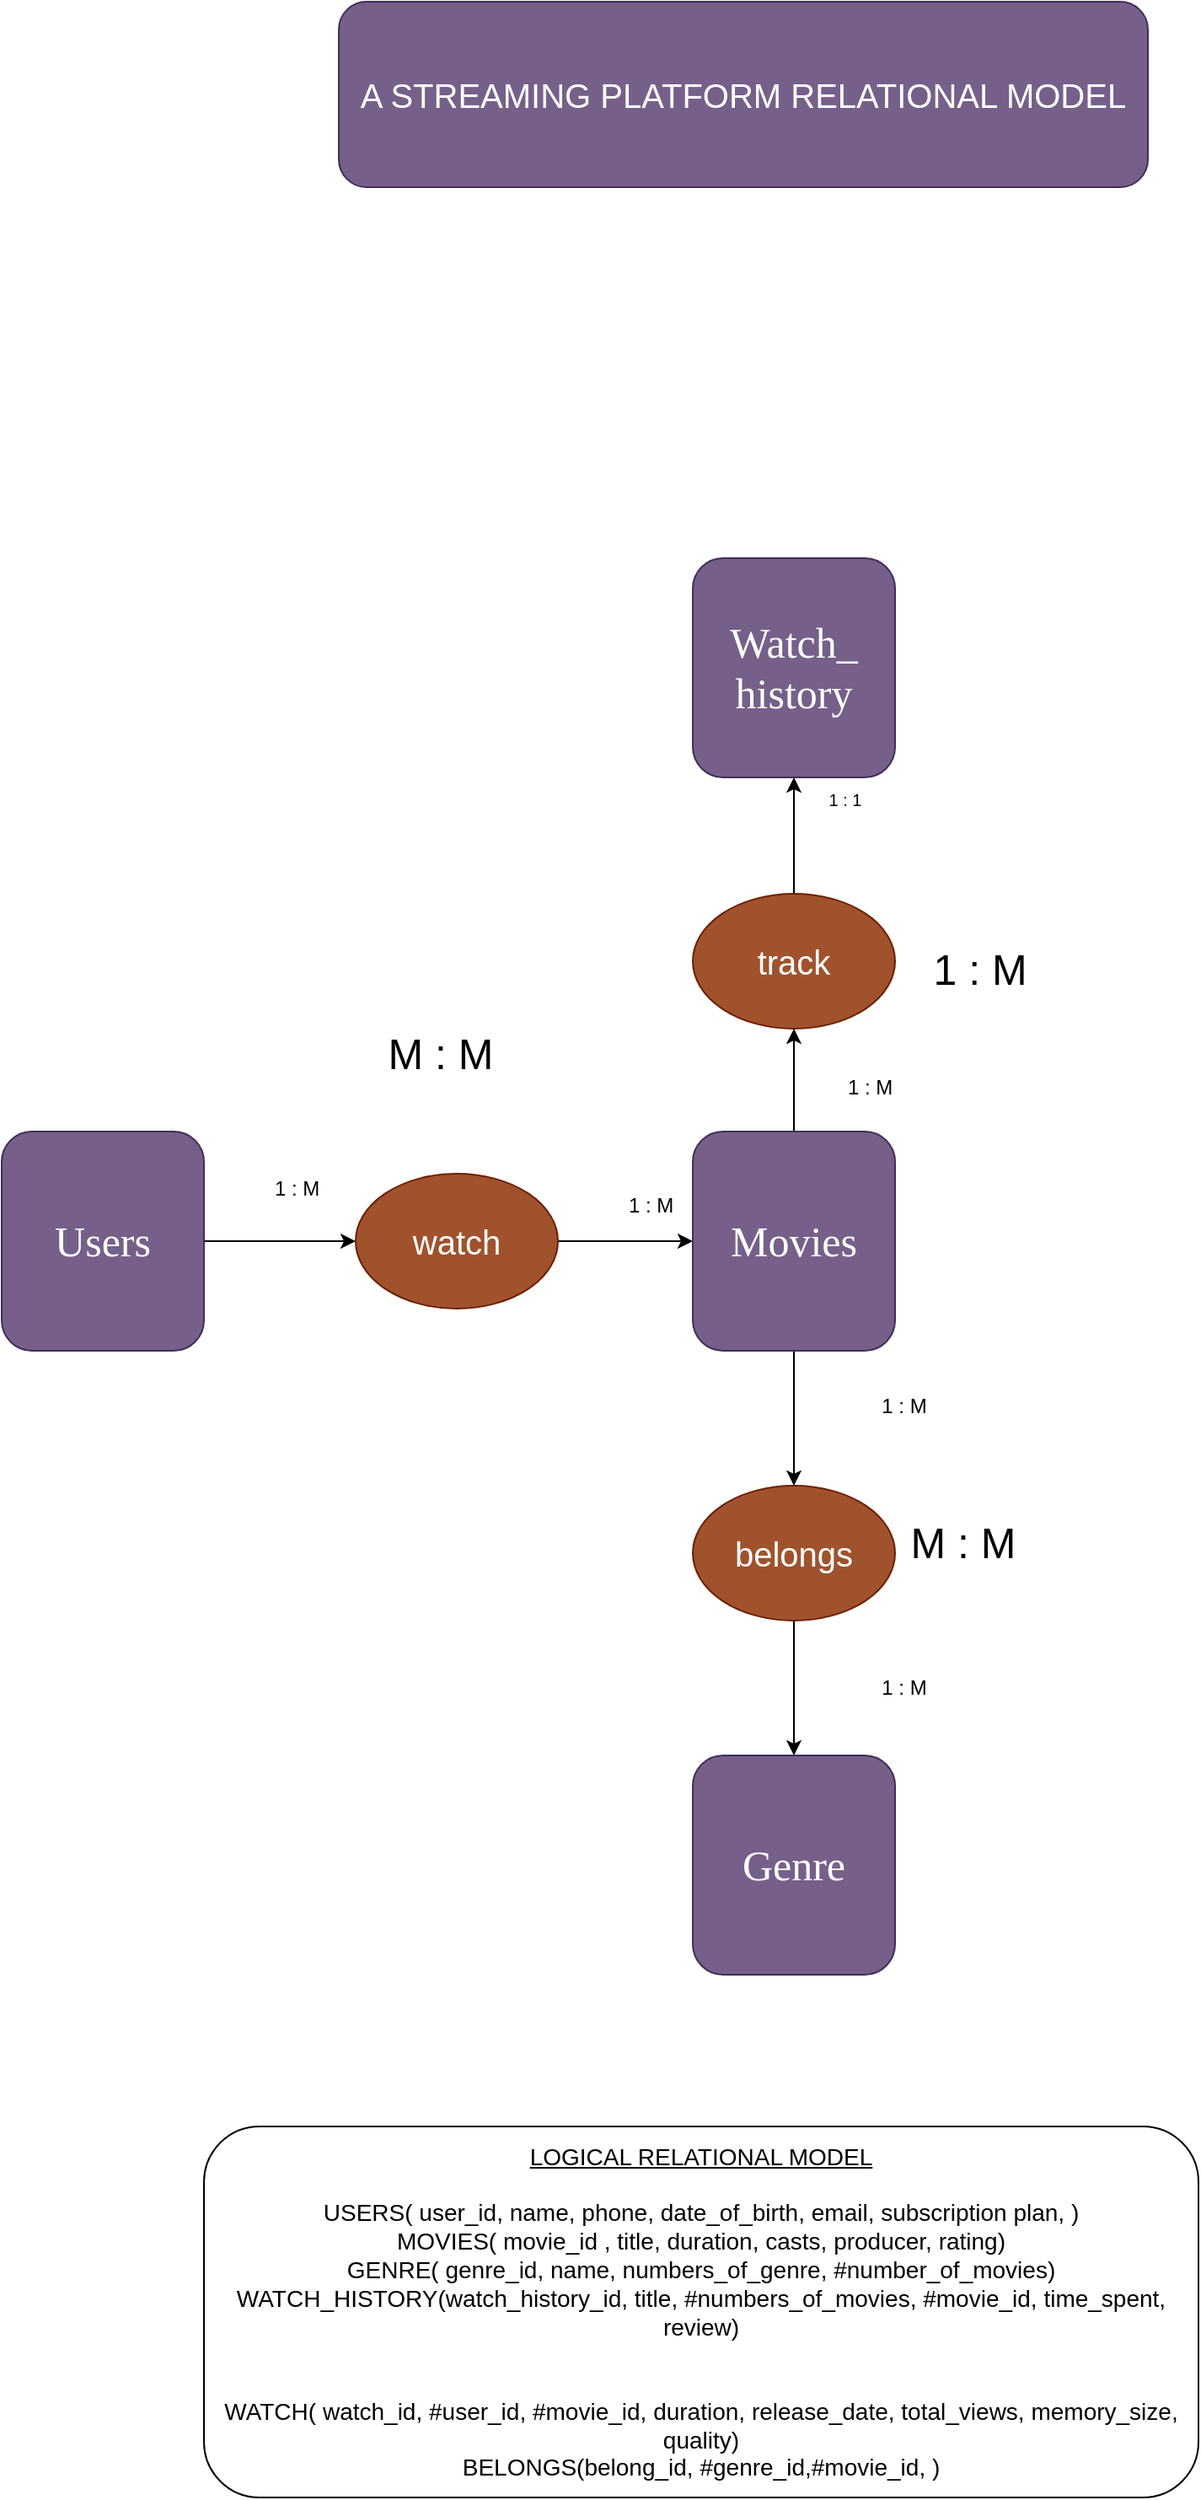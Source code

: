 <mxfile version="27.1.5" pages="6">
  <diagram name="Page-1" id="NyEvE7ps3TmAJGHze9L1">
    <mxGraphModel grid="1" page="1" gridSize="10" guides="1" tooltips="1" connect="1" arrows="1" fold="1" pageScale="1" pageWidth="827" pageHeight="1169" math="0" shadow="0">
      <root>
        <mxCell id="0" />
        <mxCell id="1" parent="0" />
        <mxCell id="aduGwiT-5cqqGUV28CzC-25" value="" style="edgeStyle=orthogonalEdgeStyle;rounded=0;orthogonalLoop=1;jettySize=auto;html=1;" edge="1" parent="1" source="aduGwiT-5cqqGUV28CzC-18" target="aduGwiT-5cqqGUV28CzC-19">
          <mxGeometry relative="1" as="geometry" />
        </mxCell>
        <mxCell id="aduGwiT-5cqqGUV28CzC-18" value="Users" style="rounded=1;whiteSpace=wrap;html=1;fontFamily=Times New Roman;fontSize=25;fillColor=#76608a;fontColor=#ffffff;strokeColor=#432D57;" vertex="1" parent="1">
          <mxGeometry x="20" y="240" width="120" height="130" as="geometry" />
        </mxCell>
        <mxCell id="aduGwiT-5cqqGUV28CzC-26" value="" style="edgeStyle=orthogonalEdgeStyle;rounded=0;orthogonalLoop=1;jettySize=auto;html=1;" edge="1" parent="1" source="aduGwiT-5cqqGUV28CzC-19" target="aduGwiT-5cqqGUV28CzC-20">
          <mxGeometry relative="1" as="geometry" />
        </mxCell>
        <mxCell id="aduGwiT-5cqqGUV28CzC-19" value="&lt;font style=&quot;font-size: 20px;&quot;&gt;watch&lt;/font&gt;" style="ellipse;whiteSpace=wrap;html=1;fillColor=#a0522d;fontColor=#ffffff;strokeColor=#6D1F00;" vertex="1" parent="1">
          <mxGeometry x="230" y="265" width="120" height="80" as="geometry" />
        </mxCell>
        <mxCell id="aduGwiT-5cqqGUV28CzC-27" value="" style="edgeStyle=orthogonalEdgeStyle;rounded=0;orthogonalLoop=1;jettySize=auto;html=1;" edge="1" parent="1" source="aduGwiT-5cqqGUV28CzC-20" target="aduGwiT-5cqqGUV28CzC-23">
          <mxGeometry relative="1" as="geometry" />
        </mxCell>
        <mxCell id="aduGwiT-5cqqGUV28CzC-29" value="" style="edgeStyle=orthogonalEdgeStyle;rounded=0;orthogonalLoop=1;jettySize=auto;html=1;" edge="1" parent="1" source="aduGwiT-5cqqGUV28CzC-20" target="aduGwiT-5cqqGUV28CzC-21">
          <mxGeometry relative="1" as="geometry" />
        </mxCell>
        <mxCell id="aduGwiT-5cqqGUV28CzC-20" value="Movies" style="rounded=1;whiteSpace=wrap;html=1;fontFamily=Times New Roman;fontSize=25;fillColor=#76608a;fontColor=#ffffff;strokeColor=#432D57;" vertex="1" parent="1">
          <mxGeometry x="430" y="240" width="120" height="130" as="geometry" />
        </mxCell>
        <mxCell id="aduGwiT-5cqqGUV28CzC-30" value="" style="edgeStyle=orthogonalEdgeStyle;rounded=0;orthogonalLoop=1;jettySize=auto;html=1;" edge="1" parent="1" source="aduGwiT-5cqqGUV28CzC-21" target="aduGwiT-5cqqGUV28CzC-22">
          <mxGeometry relative="1" as="geometry" />
        </mxCell>
        <mxCell id="aduGwiT-5cqqGUV28CzC-21" value="&lt;font style=&quot;font-size: 20px;&quot;&gt;track&lt;/font&gt;" style="ellipse;whiteSpace=wrap;html=1;fillColor=#a0522d;fontColor=#ffffff;strokeColor=#6D1F00;" vertex="1" parent="1">
          <mxGeometry x="430" y="99" width="120" height="80" as="geometry" />
        </mxCell>
        <mxCell id="aduGwiT-5cqqGUV28CzC-22" value="Watch_&lt;div&gt;history&lt;/div&gt;" style="rounded=1;whiteSpace=wrap;html=1;fontFamily=Times New Roman;fontSize=25;fillColor=#76608a;fontColor=#ffffff;strokeColor=#432D57;" vertex="1" parent="1">
          <mxGeometry x="430" y="-100" width="120" height="130" as="geometry" />
        </mxCell>
        <mxCell id="aduGwiT-5cqqGUV28CzC-28" value="" style="rounded=0;orthogonalLoop=1;jettySize=auto;html=1;" edge="1" parent="1" source="aduGwiT-5cqqGUV28CzC-23" target="aduGwiT-5cqqGUV28CzC-24">
          <mxGeometry relative="1" as="geometry" />
        </mxCell>
        <mxCell id="aduGwiT-5cqqGUV28CzC-23" value="&lt;font style=&quot;font-size: 20px;&quot;&gt;belongs&lt;/font&gt;" style="ellipse;whiteSpace=wrap;html=1;fillColor=#a0522d;fontColor=#ffffff;strokeColor=#6D1F00;" vertex="1" parent="1">
          <mxGeometry x="430" y="450" width="120" height="80" as="geometry" />
        </mxCell>
        <mxCell id="aduGwiT-5cqqGUV28CzC-24" value="Genre" style="rounded=1;whiteSpace=wrap;html=1;fontFamily=Times New Roman;fontSize=25;fillColor=#76608a;fontColor=#ffffff;strokeColor=#432D57;" vertex="1" parent="1">
          <mxGeometry x="430" y="610" width="120" height="130" as="geometry" />
        </mxCell>
        <mxCell id="aduGwiT-5cqqGUV28CzC-31" value="1 : M" style="text;html=1;align=center;verticalAlign=middle;resizable=0;points=[];autosize=1;strokeColor=none;fillColor=none;" vertex="1" parent="1">
          <mxGeometry x="530" y="388" width="50" height="30" as="geometry" />
        </mxCell>
        <mxCell id="aduGwiT-5cqqGUV28CzC-33" value="1 : M" style="text;html=1;align=center;verticalAlign=middle;resizable=0;points=[];autosize=1;strokeColor=none;fillColor=none;" vertex="1" parent="1">
          <mxGeometry x="530" y="554.5" width="50" height="30" as="geometry" />
        </mxCell>
        <mxCell id="aduGwiT-5cqqGUV28CzC-34" value="1 : M" style="text;whiteSpace=wrap;html=1;" vertex="1" parent="1">
          <mxGeometry x="180" y="260" width="60" height="50" as="geometry" />
        </mxCell>
        <mxCell id="aduGwiT-5cqqGUV28CzC-35" value="1 : M" style="text;whiteSpace=wrap;html=1;" vertex="1" parent="1">
          <mxGeometry x="390" y="270" width="60" height="40" as="geometry" />
        </mxCell>
        <mxCell id="aduGwiT-5cqqGUV28CzC-36" value="1 : M" style="text;whiteSpace=wrap;html=1;" vertex="1" parent="1">
          <mxGeometry x="520" y="200" width="60" height="40" as="geometry" />
        </mxCell>
        <mxCell id="aduGwiT-5cqqGUV28CzC-37" value="&lt;font size=&quot;1&quot;&gt;1 : 1&lt;/font&gt;" style="text;html=1;align=center;verticalAlign=middle;resizable=0;points=[];autosize=1;strokeColor=none;fillColor=none;" vertex="1" parent="1">
          <mxGeometry x="500" y="28" width="40" height="30" as="geometry" />
        </mxCell>
        <mxCell id="aduGwiT-5cqqGUV28CzC-38" value="&lt;span style=&quot;font-size: 25px;&quot;&gt;M : M&lt;/span&gt;" style="text;html=1;align=center;verticalAlign=middle;resizable=0;points=[];autosize=1;strokeColor=none;fillColor=none;" vertex="1" parent="1">
          <mxGeometry x="235" y="173" width="90" height="40" as="geometry" />
        </mxCell>
        <mxCell id="aduGwiT-5cqqGUV28CzC-42" value="&lt;span style=&quot;font-size: 25px;&quot;&gt;M : M&lt;/span&gt;" style="text;html=1;align=center;verticalAlign=middle;resizable=0;points=[];autosize=1;strokeColor=none;fillColor=none;" vertex="1" parent="1">
          <mxGeometry x="545" y="463" width="90" height="40" as="geometry" />
        </mxCell>
        <mxCell id="aduGwiT-5cqqGUV28CzC-43" value="&lt;span style=&quot;font-size: 25px;&quot;&gt;1 : M&lt;/span&gt;" style="text;html=1;align=center;verticalAlign=middle;resizable=0;points=[];autosize=1;strokeColor=none;fillColor=none;" vertex="1" parent="1">
          <mxGeometry x="560" y="123" width="80" height="40" as="geometry" />
        </mxCell>
        <mxCell id="aduGwiT-5cqqGUV28CzC-45" value="&lt;u&gt;&lt;font style=&quot;font-size: 14px;&quot;&gt;LOGICAL RELATIONAL MODEL&lt;/font&gt;&lt;/u&gt;&lt;div&gt;&lt;font style=&quot;font-size: 14px;&quot;&gt;&lt;br&gt;&lt;/font&gt;&lt;/div&gt;&lt;div&gt;&lt;font style=&quot;font-size: 14px;&quot;&gt;USERS( user_id, name, phone, date_of_birth, email, subscription plan, )&lt;/font&gt;&lt;/div&gt;&lt;div&gt;&lt;font style=&quot;font-size: 14px;&quot;&gt;MOVIES( movie_id , title, duration, casts, producer, rating)&lt;/font&gt;&lt;/div&gt;&lt;div&gt;&lt;font style=&quot;font-size: 14px;&quot;&gt;GENRE( genre_id, name, numbers_of_genre, #number_of_movies)&lt;/font&gt;&lt;/div&gt;&lt;div&gt;&lt;font style=&quot;font-size: 14px;&quot;&gt;WATCH_HISTORY(watch_history_id, title, #numbers_of_movies, #movie_id, time_spent, review)&lt;/font&gt;&lt;/div&gt;&lt;div&gt;&lt;font style=&quot;font-size: 14px;&quot;&gt;&lt;br&gt;&lt;/font&gt;&lt;/div&gt;&lt;div&gt;&lt;font style=&quot;font-size: 14px;&quot;&gt;&lt;br&gt;&lt;/font&gt;&lt;/div&gt;&lt;div&gt;&lt;font style=&quot;font-size: 14px;&quot;&gt;WATCH( watch_id, #user_id, #movie_id, duration, release_date, total_views, memory_size, quality)&lt;/font&gt;&lt;/div&gt;&lt;div&gt;&lt;font style=&quot;font-size: 14px;&quot;&gt;BELONGS(belong_id, #genre_id,#movie_id, )&lt;/font&gt;&lt;/div&gt;" style="rounded=1;whiteSpace=wrap;html=1;" vertex="1" parent="1">
          <mxGeometry x="140" y="830" width="590" height="220" as="geometry" />
        </mxCell>
        <mxCell id="zhl9mwtronTSvdX8XJL8-1" value="&lt;font style=&quot;font-size: 20px;&quot;&gt;A STREAMING PLATFORM RELATIONAL MODEL&lt;/font&gt;" style="rounded=1;whiteSpace=wrap;html=1;fillColor=#76608a;fontColor=#ffffff;strokeColor=#432D57;" vertex="1" parent="1">
          <mxGeometry x="220" y="-430" width="480" height="110" as="geometry" />
        </mxCell>
      </root>
    </mxGraphModel>
  </diagram>
  <diagram id="7tLd9oUVo2dK76Wp4JE0" name="Page-2">
    <mxGraphModel grid="1" page="1" gridSize="10" guides="1" tooltips="1" connect="1" arrows="1" fold="1" pageScale="1" pageWidth="827" pageHeight="1169" math="0" shadow="0">
      <root>
        <mxCell id="0" />
        <mxCell id="1" parent="0" />
        <mxCell id="davyvlzIqmX0JNcnL-r_-8" value="" style="edgeStyle=orthogonalEdgeStyle;rounded=0;orthogonalLoop=1;jettySize=auto;html=1;" edge="1" parent="1" source="davyvlzIqmX0JNcnL-r_-1" target="davyvlzIqmX0JNcnL-r_-2">
          <mxGeometry relative="1" as="geometry" />
        </mxCell>
        <mxCell id="davyvlzIqmX0JNcnL-r_-15" value="" style="edgeStyle=orthogonalEdgeStyle;rounded=0;orthogonalLoop=1;jettySize=auto;html=1;" edge="1" parent="1" source="davyvlzIqmX0JNcnL-r_-1" target="davyvlzIqmX0JNcnL-r_-14">
          <mxGeometry relative="1" as="geometry" />
        </mxCell>
        <mxCell id="davyvlzIqmX0JNcnL-r_-1" value="Trainer" style="rounded=1;whiteSpace=wrap;html=1;fontSize=25;fillColor=#76608a;fontColor=#ffffff;strokeColor=#432D57;" vertex="1" parent="1">
          <mxGeometry x="10" y="330" width="140" height="100" as="geometry" />
        </mxCell>
        <mxCell id="davyvlzIqmX0JNcnL-r_-9" value="" style="edgeStyle=orthogonalEdgeStyle;rounded=0;orthogonalLoop=1;jettySize=auto;html=1;" edge="1" parent="1" source="davyvlzIqmX0JNcnL-r_-2" target="davyvlzIqmX0JNcnL-r_-3">
          <mxGeometry relative="1" as="geometry" />
        </mxCell>
        <mxCell id="davyvlzIqmX0JNcnL-r_-2" value="&lt;font style=&quot;font-size: 20px;&quot;&gt;leads&lt;/font&gt;" style="ellipse;whiteSpace=wrap;html=1;fillColor=#a0522d;fontColor=#ffffff;strokeColor=#6D1F00;" vertex="1" parent="1">
          <mxGeometry x="180" y="340" width="120" height="80" as="geometry" />
        </mxCell>
        <mxCell id="davyvlzIqmX0JNcnL-r_-10" value="" style="edgeStyle=orthogonalEdgeStyle;rounded=0;orthogonalLoop=1;jettySize=auto;html=1;" edge="1" parent="1" source="davyvlzIqmX0JNcnL-r_-3" target="davyvlzIqmX0JNcnL-r_-4">
          <mxGeometry relative="1" as="geometry" />
        </mxCell>
        <mxCell id="davyvlzIqmX0JNcnL-r_-3" value="Classes" style="rounded=1;whiteSpace=wrap;html=1;fontSize=25;fillColor=#76608a;fontColor=#ffffff;strokeColor=#432D57;" vertex="1" parent="1">
          <mxGeometry x="344" y="330" width="140" height="100" as="geometry" />
        </mxCell>
        <mxCell id="davyvlzIqmX0JNcnL-r_-11" value="" style="edgeStyle=orthogonalEdgeStyle;rounded=0;orthogonalLoop=1;jettySize=auto;html=1;" edge="1" parent="1" source="davyvlzIqmX0JNcnL-r_-4" target="davyvlzIqmX0JNcnL-r_-5">
          <mxGeometry relative="1" as="geometry" />
        </mxCell>
        <mxCell id="davyvlzIqmX0JNcnL-r_-4" value="&lt;font style=&quot;font-size: 20px;&quot;&gt;enrol&lt;/font&gt;" style="ellipse;whiteSpace=wrap;html=1;fillColor=#a0522d;fontColor=#ffffff;strokeColor=#6D1F00;" vertex="1" parent="1">
          <mxGeometry x="540" y="340" width="120" height="80" as="geometry" />
        </mxCell>
        <mxCell id="davyvlzIqmX0JNcnL-r_-12" value="" style="edgeStyle=orthogonalEdgeStyle;rounded=0;orthogonalLoop=1;jettySize=auto;html=1;" edge="1" parent="1" source="davyvlzIqmX0JNcnL-r_-5" target="davyvlzIqmX0JNcnL-r_-6">
          <mxGeometry relative="1" as="geometry" />
        </mxCell>
        <mxCell id="davyvlzIqmX0JNcnL-r_-5" value="Members" style="rounded=1;whiteSpace=wrap;html=1;fontSize=25;fillColor=#76608a;fontColor=#ffffff;strokeColor=#432D57;" vertex="1" parent="1">
          <mxGeometry x="700" y="330" width="140" height="100" as="geometry" />
        </mxCell>
        <mxCell id="davyvlzIqmX0JNcnL-r_-13" value="" style="edgeStyle=orthogonalEdgeStyle;rounded=0;orthogonalLoop=1;jettySize=auto;html=1;" edge="1" parent="1" source="davyvlzIqmX0JNcnL-r_-6" target="davyvlzIqmX0JNcnL-r_-7">
          <mxGeometry relative="1" as="geometry" />
        </mxCell>
        <mxCell id="davyvlzIqmX0JNcnL-r_-6" value="&lt;font style=&quot;font-size: 20px;&quot;&gt;assigned&lt;/font&gt;" style="ellipse;whiteSpace=wrap;html=1;fillColor=#a0522d;fontColor=#ffffff;strokeColor=#6D1F00;" vertex="1" parent="1">
          <mxGeometry x="710" y="480" width="120" height="80" as="geometry" />
        </mxCell>
        <mxCell id="davyvlzIqmX0JNcnL-r_-7" value="Workout_&lt;div&gt;plan&lt;/div&gt;" style="rounded=1;whiteSpace=wrap;html=1;fontSize=25;fillColor=#76608a;fontColor=#ffffff;strokeColor=#432D57;" vertex="1" parent="1">
          <mxGeometry x="700" y="620" width="140" height="100" as="geometry" />
        </mxCell>
        <mxCell id="davyvlzIqmX0JNcnL-r_-17" value="" style="edgeStyle=orthogonalEdgeStyle;rounded=0;orthogonalLoop=1;jettySize=auto;html=1;" edge="1" parent="1" source="davyvlzIqmX0JNcnL-r_-14" target="davyvlzIqmX0JNcnL-r_-16">
          <mxGeometry relative="1" as="geometry" />
        </mxCell>
        <mxCell id="davyvlzIqmX0JNcnL-r_-14" value="" style="shape=singleArrow;whiteSpace=wrap;html=1;arrowWidth=0.4;arrowSize=0.4;fontSize=25;rounded=1;fillColor=#6d8764;fontColor=#ffffff;strokeColor=#3A5431;" vertex="1" parent="1">
          <mxGeometry x="40" y="170" width="80" height="60" as="geometry" />
        </mxCell>
        <mxCell id="davyvlzIqmX0JNcnL-r_-19" value="" style="edgeStyle=orthogonalEdgeStyle;rounded=0;orthogonalLoop=1;jettySize=auto;html=1;" edge="1" parent="1" source="davyvlzIqmX0JNcnL-r_-16">
          <mxGeometry relative="1" as="geometry">
            <mxPoint x="360" y="200" as="targetPoint" />
          </mxGeometry>
        </mxCell>
        <mxCell id="davyvlzIqmX0JNcnL-r_-16" value="" style="shape=singleArrow;whiteSpace=wrap;html=1;arrowWidth=0.4;arrowSize=0.4;fontSize=25;rounded=1;fillColor=#6d8764;fontColor=#ffffff;strokeColor=#3A5431;" vertex="1" parent="1">
          <mxGeometry x="200" y="170" width="80" height="60" as="geometry" />
        </mxCell>
        <mxCell id="davyvlzIqmX0JNcnL-r_-21" value="" style="edgeStyle=orthogonalEdgeStyle;rounded=0;orthogonalLoop=1;jettySize=auto;html=1;" edge="1" parent="1" target="davyvlzIqmX0JNcnL-r_-20">
          <mxGeometry relative="1" as="geometry">
            <mxPoint x="440" y="200" as="sourcePoint" />
          </mxGeometry>
        </mxCell>
        <mxCell id="davyvlzIqmX0JNcnL-r_-23" value="" style="edgeStyle=orthogonalEdgeStyle;rounded=0;orthogonalLoop=1;jettySize=auto;html=1;" edge="1" parent="1" source="davyvlzIqmX0JNcnL-r_-20" target="davyvlzIqmX0JNcnL-r_-22">
          <mxGeometry relative="1" as="geometry" />
        </mxCell>
        <mxCell id="davyvlzIqmX0JNcnL-r_-20" value="" style="shape=singleArrow;whiteSpace=wrap;html=1;arrowWidth=0.4;arrowSize=0.4;fontSize=25;rounded=1;fillColor=#6d8764;fontColor=#ffffff;strokeColor=#3A5431;" vertex="1" parent="1">
          <mxGeometry x="520" y="170" width="80" height="60" as="geometry" />
        </mxCell>
        <mxCell id="davyvlzIqmX0JNcnL-r_-24" value="" style="edgeStyle=orthogonalEdgeStyle;rounded=0;orthogonalLoop=1;jettySize=auto;html=1;" edge="1" parent="1" source="davyvlzIqmX0JNcnL-r_-22" target="davyvlzIqmX0JNcnL-r_-5">
          <mxGeometry relative="1" as="geometry" />
        </mxCell>
        <mxCell id="davyvlzIqmX0JNcnL-r_-22" value="" style="shape=singleArrow;whiteSpace=wrap;html=1;arrowWidth=0.4;arrowSize=0.4;fontSize=25;rounded=1;fillColor=#6d8764;fontColor=#ffffff;strokeColor=#3A5431;" vertex="1" parent="1">
          <mxGeometry x="680" y="170" width="80" height="60" as="geometry" />
        </mxCell>
        <mxCell id="davyvlzIqmX0JNcnL-r_-25" value="&lt;font style=&quot;font-size: 20px;&quot;&gt;train&lt;/font&gt;" style="ellipse;whiteSpace=wrap;html=1;fillColor=#a0522d;fontColor=#ffffff;strokeColor=#6D1F00;" vertex="1" parent="1">
          <mxGeometry x="344" y="160" width="120" height="80" as="geometry" />
        </mxCell>
        <mxCell id="davyvlzIqmX0JNcnL-r_-26" value="&lt;u&gt;LOGICAL RELATION MODEL&lt;/u&gt;&lt;div&gt;&lt;u&gt;&lt;br&gt;&lt;/u&gt;&lt;/div&gt;&lt;div&gt;&lt;u&gt;&lt;br&gt;&lt;/u&gt;&lt;/div&gt;&lt;div&gt;TRAINER ( trainer_id, name, phone, email, level_of_experence)&lt;/div&gt;&lt;div&gt;CLASSES( class_id, name, number_of_members,)&lt;/div&gt;&lt;div&gt;MEMBER( memb_id, name, phone, address, email, session,)&lt;/div&gt;&lt;div&gt;WORKOUT_PLAN( workout_plan_id, trainer_id, name, duration, session)&lt;/div&gt;&lt;div&gt;&lt;br&gt;&lt;/div&gt;&lt;div&gt;ENROL_BY( enrol_id, #class_id, #memb_id, #number_of_mebers, number_of_classes, subscription_plan)&lt;/div&gt;&lt;div&gt;ASSIGNED( assign_id, #memb_id, #workout_plan_id, #number_of_memb, duration, #trainer_id,)&lt;/div&gt;" style="rounded=1;whiteSpace=wrap;html=1;fontSize=15;" vertex="1" parent="1">
          <mxGeometry x="125" y="840" width="600" height="230" as="geometry" />
        </mxCell>
        <mxCell id="davyvlzIqmX0JNcnL-r_-27" value="&lt;font style=&quot;font-size: 20px;&quot;&gt;1 : 1&lt;/font&gt;" style="text;html=1;align=center;verticalAlign=middle;resizable=0;points=[];autosize=1;strokeColor=none;fillColor=none;" vertex="1" parent="1">
          <mxGeometry x="110" y="143" width="60" height="40" as="geometry" />
        </mxCell>
        <mxCell id="davyvlzIqmX0JNcnL-r_-28" value="&lt;font style=&quot;font-size: 20px;&quot;&gt;1 : M&lt;/font&gt;" style="text;html=1;align=center;verticalAlign=middle;resizable=0;points=[];autosize=1;strokeColor=none;fillColor=none;" vertex="1" parent="1">
          <mxGeometry x="595" y="153" width="70" height="40" as="geometry" />
        </mxCell>
        <mxCell id="davyvlzIqmX0JNcnL-r_-29" value="&lt;font style=&quot;font-size: 20px;&quot;&gt;1 : M&lt;/font&gt;" style="text;html=1;align=center;verticalAlign=middle;resizable=0;points=[];autosize=1;strokeColor=none;fillColor=none;" vertex="1" parent="1">
          <mxGeometry x="375" y="103" width="70" height="40" as="geometry" />
        </mxCell>
        <mxCell id="davyvlzIqmX0JNcnL-r_-30" value="&lt;font style=&quot;font-size: 15px;&quot;&gt;1 : 1&lt;/font&gt;" style="text;html=1;align=center;verticalAlign=middle;resizable=0;points=[];autosize=1;strokeColor=none;fillColor=none;" vertex="1" parent="1">
          <mxGeometry x="85" y="288" width="50" height="30" as="geometry" />
        </mxCell>
        <mxCell id="davyvlzIqmX0JNcnL-r_-31" value="&lt;font style=&quot;font-size: 16px;&quot;&gt;1 : M&lt;/font&gt;" style="text;html=1;align=center;verticalAlign=middle;resizable=0;points=[];autosize=1;strokeColor=none;fillColor=none;" vertex="1" parent="1">
          <mxGeometry x="330" y="288" width="60" height="30" as="geometry" />
        </mxCell>
        <mxCell id="davyvlzIqmX0JNcnL-r_-32" value="&lt;font style=&quot;font-size: 15px;&quot;&gt;1 : M&lt;/font&gt;" style="text;html=1;align=center;verticalAlign=middle;resizable=0;points=[];autosize=1;strokeColor=none;fillColor=none;" vertex="1" parent="1">
          <mxGeometry x="190" y="298" width="60" height="30" as="geometry" />
        </mxCell>
        <mxCell id="davyvlzIqmX0JNcnL-r_-33" value="1 : M" style="text;html=1;align=center;verticalAlign=middle;resizable=0;points=[];autosize=1;strokeColor=none;fillColor=none;" vertex="1" parent="1">
          <mxGeometry x="485" y="328" width="50" height="30" as="geometry" />
        </mxCell>
        <mxCell id="davyvlzIqmX0JNcnL-r_-34" value="1 : M" style="text;html=1;align=center;verticalAlign=middle;resizable=0;points=[];autosize=1;strokeColor=none;fillColor=none;" vertex="1" parent="1">
          <mxGeometry x="645" y="338" width="50" height="30" as="geometry" />
        </mxCell>
        <mxCell id="davyvlzIqmX0JNcnL-r_-35" value="&lt;font style=&quot;font-size: 15px;&quot;&gt;M : M&lt;/font&gt;" style="text;html=1;align=center;verticalAlign=middle;resizable=0;points=[];autosize=1;strokeColor=none;fillColor=none;" vertex="1" parent="1">
          <mxGeometry x="560" y="298" width="60" height="30" as="geometry" />
        </mxCell>
        <mxCell id="davyvlzIqmX0JNcnL-r_-36" value="1 : M" style="text;html=1;align=center;verticalAlign=middle;resizable=0;points=[];autosize=1;strokeColor=none;fillColor=none;" vertex="1" parent="1">
          <mxGeometry x="675" y="438" width="50" height="30" as="geometry" />
        </mxCell>
        <mxCell id="davyvlzIqmX0JNcnL-r_-37" value="1 : M" style="text;html=1;align=center;verticalAlign=middle;resizable=0;points=[];autosize=1;strokeColor=none;fillColor=none;" vertex="1" parent="1">
          <mxGeometry x="675" y="578" width="50" height="30" as="geometry" />
        </mxCell>
        <mxCell id="davyvlzIqmX0JNcnL-r_-38" value="&lt;font style=&quot;font-size: 15px;&quot;&gt;M : M&lt;/font&gt;" style="text;html=1;align=center;verticalAlign=middle;resizable=0;points=[];autosize=1;strokeColor=none;fillColor=none;" vertex="1" parent="1">
          <mxGeometry x="630" y="498" width="60" height="30" as="geometry" />
        </mxCell>
        <mxCell id="ot3Y3jaqfcqbIU_58E7T-1" value="&lt;font style=&quot;font-size: 22px;&quot;&gt;GYM MEMBERSHIP SYSTEM ERD&lt;/font&gt;" style="rounded=1;whiteSpace=wrap;html=1;fillColor=#a0522d;fontColor=#ffffff;strokeColor=#6D1F00;" vertex="1" parent="1">
          <mxGeometry x="229" y="10" width="370" height="80" as="geometry" />
        </mxCell>
      </root>
    </mxGraphModel>
  </diagram>
  <diagram id="44uOz2PCrzkeHGrfSejM" name="Page-3">
    <mxGraphModel grid="1" page="1" gridSize="10" guides="1" tooltips="1" connect="1" arrows="1" fold="1" pageScale="1" pageWidth="827" pageHeight="1169" math="0" shadow="0">
      <root>
        <mxCell id="0" />
        <mxCell id="1" parent="0" />
        <mxCell id="l9TMzS9lrU8aa1L4OH9n-8" value="" style="edgeStyle=orthogonalEdgeStyle;rounded=0;orthogonalLoop=1;jettySize=auto;html=1;" edge="1" parent="1" source="l9TMzS9lrU8aa1L4OH9n-1" target="l9TMzS9lrU8aa1L4OH9n-2">
          <mxGeometry relative="1" as="geometry" />
        </mxCell>
        <mxCell id="l9TMzS9lrU8aa1L4OH9n-1" value="&lt;font style=&quot;font-size: 20px;&quot;&gt;Bookstore&lt;/font&gt;" style="rounded=1;whiteSpace=wrap;html=1;fontSize=15;fillColor=#e3c800;fontColor=#000000;strokeColor=#B09500;" vertex="1" parent="1">
          <mxGeometry y="260" width="140" height="110" as="geometry" />
        </mxCell>
        <mxCell id="l9TMzS9lrU8aa1L4OH9n-9" value="" style="edgeStyle=orthogonalEdgeStyle;rounded=0;orthogonalLoop=1;jettySize=auto;html=1;" edge="1" parent="1" source="l9TMzS9lrU8aa1L4OH9n-2" target="l9TMzS9lrU8aa1L4OH9n-3">
          <mxGeometry relative="1" as="geometry" />
        </mxCell>
        <mxCell id="l9TMzS9lrU8aa1L4OH9n-2" value="&lt;font style=&quot;font-size: 15px;&quot;&gt;sells&lt;/font&gt;" style="ellipse;whiteSpace=wrap;html=1;fillColor=#6d8764;fontColor=#ffffff;strokeColor=#3A5431;" vertex="1" parent="1">
          <mxGeometry x="200" y="275" width="120" height="80" as="geometry" />
        </mxCell>
        <mxCell id="l9TMzS9lrU8aa1L4OH9n-10" value="" style="edgeStyle=orthogonalEdgeStyle;rounded=0;orthogonalLoop=1;jettySize=auto;html=1;" edge="1" parent="1" source="l9TMzS9lrU8aa1L4OH9n-3" target="l9TMzS9lrU8aa1L4OH9n-4">
          <mxGeometry relative="1" as="geometry" />
        </mxCell>
        <mxCell id="l9TMzS9lrU8aa1L4OH9n-12" value="" style="edgeStyle=orthogonalEdgeStyle;rounded=0;orthogonalLoop=1;jettySize=auto;html=1;" edge="1" parent="1" source="l9TMzS9lrU8aa1L4OH9n-3" target="l9TMzS9lrU8aa1L4OH9n-6">
          <mxGeometry relative="1" as="geometry" />
        </mxCell>
        <mxCell id="l9TMzS9lrU8aa1L4OH9n-3" value="&lt;font style=&quot;font-size: 20px;&quot;&gt;Book&lt;/font&gt;" style="rounded=1;whiteSpace=wrap;html=1;fontSize=15;fillColor=#e3c800;fontColor=#000000;strokeColor=#B09500;" vertex="1" parent="1">
          <mxGeometry x="370" y="260" width="140" height="110" as="geometry" />
        </mxCell>
        <mxCell id="l9TMzS9lrU8aa1L4OH9n-11" value="" style="edgeStyle=orthogonalEdgeStyle;rounded=0;orthogonalLoop=1;jettySize=auto;html=1;" edge="1" parent="1" source="l9TMzS9lrU8aa1L4OH9n-4" target="l9TMzS9lrU8aa1L4OH9n-5">
          <mxGeometry relative="1" as="geometry" />
        </mxCell>
        <mxCell id="l9TMzS9lrU8aa1L4OH9n-4" value="&lt;font style=&quot;font-size: 15px;&quot;&gt;category&lt;/font&gt;" style="ellipse;whiteSpace=wrap;html=1;fillColor=#6d8764;fontColor=#ffffff;strokeColor=#3A5431;" vertex="1" parent="1">
          <mxGeometry x="560" y="275" width="120" height="80" as="geometry" />
        </mxCell>
        <mxCell id="l9TMzS9lrU8aa1L4OH9n-5" value="&lt;font style=&quot;font-size: 20px;&quot;&gt;Genre&lt;/font&gt;" style="rounded=1;whiteSpace=wrap;html=1;fontSize=15;fillColor=#e3c800;fontColor=#000000;strokeColor=#B09500;" vertex="1" parent="1">
          <mxGeometry x="730" y="260" width="140" height="110" as="geometry" />
        </mxCell>
        <mxCell id="l9TMzS9lrU8aa1L4OH9n-13" value="" style="edgeStyle=orthogonalEdgeStyle;rounded=0;orthogonalLoop=1;jettySize=auto;html=1;" edge="1" parent="1" source="l9TMzS9lrU8aa1L4OH9n-6" target="l9TMzS9lrU8aa1L4OH9n-7">
          <mxGeometry relative="1" as="geometry" />
        </mxCell>
        <mxCell id="l9TMzS9lrU8aa1L4OH9n-6" value="&lt;font style=&quot;font-size: 15px;&quot;&gt;purchase&lt;/font&gt;" style="ellipse;whiteSpace=wrap;html=1;fillColor=#6d8764;fontColor=#ffffff;strokeColor=#3A5431;" vertex="1" parent="1">
          <mxGeometry x="380" y="450" width="120" height="80" as="geometry" />
        </mxCell>
        <mxCell id="l9TMzS9lrU8aa1L4OH9n-7" value="&lt;font style=&quot;font-size: 20px;&quot;&gt;Customers&lt;/font&gt;" style="rounded=1;whiteSpace=wrap;html=1;fontSize=15;fillColor=#e3c800;fontColor=#000000;strokeColor=#B09500;" vertex="1" parent="1">
          <mxGeometry x="370" y="590" width="140" height="110" as="geometry" />
        </mxCell>
        <mxCell id="CE0iEEQFMIaqG-KOKvya-1" value="1 : 1" style="text;html=1;align=center;verticalAlign=middle;resizable=0;points=[];autosize=1;strokeColor=none;fillColor=none;" vertex="1" parent="1">
          <mxGeometry x="145" y="258" width="50" height="30" as="geometry" />
        </mxCell>
        <mxCell id="CE0iEEQFMIaqG-KOKvya-2" value="1 : M" style="text;html=1;align=center;verticalAlign=middle;resizable=0;points=[];autosize=1;strokeColor=none;fillColor=none;" vertex="1" parent="1">
          <mxGeometry x="315" y="260" width="50" height="30" as="geometry" />
        </mxCell>
        <mxCell id="CE0iEEQFMIaqG-KOKvya-3" value="1 : M" style="text;html=1;align=center;verticalAlign=middle;resizable=0;points=[];autosize=1;strokeColor=none;fillColor=none;" vertex="1" parent="1">
          <mxGeometry x="505" y="258" width="50" height="30" as="geometry" />
        </mxCell>
        <mxCell id="CE0iEEQFMIaqG-KOKvya-4" value="1 : 1" style="text;html=1;align=center;verticalAlign=middle;resizable=0;points=[];autosize=1;strokeColor=none;fillColor=none;" vertex="1" parent="1">
          <mxGeometry x="680" y="260" width="50" height="30" as="geometry" />
        </mxCell>
        <mxCell id="CE0iEEQFMIaqG-KOKvya-5" value="1 : M" style="text;html=1;align=center;verticalAlign=middle;resizable=0;points=[];autosize=1;strokeColor=none;fillColor=none;" vertex="1" parent="1">
          <mxGeometry x="450" y="380" width="50" height="30" as="geometry" />
        </mxCell>
        <mxCell id="CE0iEEQFMIaqG-KOKvya-6" value="1 : M" style="text;html=1;align=center;verticalAlign=middle;resizable=0;points=[];autosize=1;strokeColor=none;fillColor=none;" vertex="1" parent="1">
          <mxGeometry x="450" y="540" width="50" height="30" as="geometry" />
        </mxCell>
        <mxCell id="CE0iEEQFMIaqG-KOKvya-7" value="&lt;font style=&quot;font-size: 15px;&quot;&gt;M :&amp;nbsp;&lt;span style=&quot;background-color: transparent; color: light-dark(rgb(0, 0, 0), rgb(255, 255, 255));&quot;&gt;M&lt;/span&gt;&lt;/font&gt;" style="text;html=1;align=center;verticalAlign=middle;resizable=0;points=[];autosize=1;strokeColor=none;fillColor=none;" vertex="1" parent="1">
          <mxGeometry x="540" y="468" width="60" height="30" as="geometry" />
        </mxCell>
        <mxCell id="CE0iEEQFMIaqG-KOKvya-8" value="&lt;font style=&quot;font-size: 15px;&quot;&gt;1 : M&lt;/font&gt;" style="text;html=1;align=center;verticalAlign=middle;resizable=0;points=[];autosize=1;strokeColor=none;fillColor=none;" vertex="1" parent="1">
          <mxGeometry x="220" y="218" width="60" height="30" as="geometry" />
        </mxCell>
        <mxCell id="CE0iEEQFMIaqG-KOKvya-9" value="&lt;font style=&quot;font-size: 15px;&quot;&gt;1 : M&lt;/font&gt;" style="text;html=1;align=center;verticalAlign=middle;resizable=0;points=[];autosize=1;strokeColor=none;fillColor=none;" vertex="1" parent="1">
          <mxGeometry x="590" y="218" width="60" height="30" as="geometry" />
        </mxCell>
        <mxCell id="CE0iEEQFMIaqG-KOKvya-10" value="&lt;font&gt;&lt;u&gt;LOGICAL RELATIONSHIP MODEL&lt;/u&gt;&lt;/font&gt;&lt;div&gt;&lt;font&gt;CUSTOMER{ customer_id, name, address ,email, phone)&lt;/font&gt;&lt;/div&gt;&lt;div&gt;&lt;font&gt;BOOK( book_id, title, ISBN, author,)&lt;/font&gt;&lt;/div&gt;&lt;div&gt;&lt;font&gt;GENRE( genre_id, non_fiction, romance, sci_fi, drama)&lt;/font&gt;&lt;/div&gt;&lt;div&gt;&lt;font&gt;BOOKSTORE( store_id, address, email, phone, sales_person_name)&lt;/font&gt;&lt;/div&gt;&lt;div&gt;&lt;br&gt;&lt;/div&gt;&lt;div&gt;PURCHASE( purchase_id, #customer_id, #book_id,date, invoce_id, quantity, price)&lt;/div&gt;" style="rounded=1;whiteSpace=wrap;html=1;fontSize=15;" vertex="1" parent="1">
          <mxGeometry x="190" y="840" width="540" height="260" as="geometry" />
        </mxCell>
        <mxCell id="uoSjLADQ7QlhEmXbrh8Y-1" value="&lt;font style=&quot;font-size: 16px;&quot;&gt;A BOOKSTORE RELATION MODEL&lt;/font&gt;" style="rounded=1;whiteSpace=wrap;html=1;fillColor=#e3c800;fontColor=#000000;strokeColor=#B09500;" vertex="1" parent="1">
          <mxGeometry x="300" y="30" width="300" height="100" as="geometry" />
        </mxCell>
      </root>
    </mxGraphModel>
  </diagram>
  <diagram id="xyLrqqHlMRsGK6Omkbtr" name="Page-4">
    <mxGraphModel grid="1" page="1" gridSize="10" guides="1" tooltips="1" connect="1" arrows="1" fold="1" pageScale="1" pageWidth="827" pageHeight="1169" math="0" shadow="0">
      <root>
        <mxCell id="0" />
        <mxCell id="1" parent="0" />
        <mxCell id="LR6zdH8PzX4_-UbQ4lTU-11" value="" style="edgeStyle=orthogonalEdgeStyle;rounded=0;orthogonalLoop=1;jettySize=auto;html=1;" edge="1" parent="1" source="LR6zdH8PzX4_-UbQ4lTU-1" target="LR6zdH8PzX4_-UbQ4lTU-2">
          <mxGeometry relative="1" as="geometry" />
        </mxCell>
        <mxCell id="LR6zdH8PzX4_-UbQ4lTU-1" value="&lt;font style=&quot;font-size: 20px;&quot;&gt;Professors&lt;/font&gt;" style="rounded=1;whiteSpace=wrap;html=1;fillColor=#fad9d5;strokeColor=#ae4132;" vertex="1" parent="1">
          <mxGeometry x="10" y="250" width="190" height="100" as="geometry" />
        </mxCell>
        <mxCell id="LR6zdH8PzX4_-UbQ4lTU-12" value="" style="edgeStyle=orthogonalEdgeStyle;rounded=0;orthogonalLoop=1;jettySize=auto;html=1;" edge="1" parent="1" source="LR6zdH8PzX4_-UbQ4lTU-2" target="LR6zdH8PzX4_-UbQ4lTU-3">
          <mxGeometry relative="1" as="geometry" />
        </mxCell>
        <mxCell id="LR6zdH8PzX4_-UbQ4lTU-2" value="&lt;font style=&quot;font-size: 15px;&quot;&gt;teach&lt;/font&gt;" style="ellipse;whiteSpace=wrap;html=1;fillColor=#b1ddf0;strokeColor=#10739e;" vertex="1" parent="1">
          <mxGeometry x="250" y="260" width="120" height="80" as="geometry" />
        </mxCell>
        <mxCell id="LR6zdH8PzX4_-UbQ4lTU-13" value="" style="edgeStyle=orthogonalEdgeStyle;rounded=0;orthogonalLoop=1;jettySize=auto;html=1;" edge="1" parent="1" source="LR6zdH8PzX4_-UbQ4lTU-3" target="LR6zdH8PzX4_-UbQ4lTU-4">
          <mxGeometry relative="1" as="geometry" />
        </mxCell>
        <mxCell id="LR6zdH8PzX4_-UbQ4lTU-3" value="&lt;font style=&quot;font-size: 20px;&quot;&gt;Courses&lt;/font&gt;" style="rounded=1;whiteSpace=wrap;html=1;fillColor=#fad9d5;strokeColor=#ae4132;" vertex="1" parent="1">
          <mxGeometry x="420" y="250" width="190" height="100" as="geometry" />
        </mxCell>
        <mxCell id="LR6zdH8PzX4_-UbQ4lTU-14" value="" style="edgeStyle=orthogonalEdgeStyle;rounded=0;orthogonalLoop=1;jettySize=auto;html=1;" edge="1" parent="1" source="LR6zdH8PzX4_-UbQ4lTU-4" target="LR6zdH8PzX4_-UbQ4lTU-10">
          <mxGeometry relative="1" as="geometry" />
        </mxCell>
        <mxCell id="LR6zdH8PzX4_-UbQ4lTU-4" value="&lt;font style=&quot;font-size: 15px;&quot;&gt;under&amp;nbsp;&lt;/font&gt;" style="ellipse;whiteSpace=wrap;html=1;fillColor=#b1ddf0;strokeColor=#10739e;" vertex="1" parent="1">
          <mxGeometry x="670" y="260" width="120" height="80" as="geometry" />
        </mxCell>
        <mxCell id="LR6zdH8PzX4_-UbQ4lTU-16" value="" style="edgeStyle=orthogonalEdgeStyle;rounded=0;orthogonalLoop=1;jettySize=auto;html=1;" edge="1" parent="1" source="LR6zdH8PzX4_-UbQ4lTU-6" target="LR6zdH8PzX4_-UbQ4lTU-7">
          <mxGeometry relative="1" as="geometry" />
        </mxCell>
        <mxCell id="LR6zdH8PzX4_-UbQ4lTU-6" value="&lt;font style=&quot;font-size: 15px;&quot;&gt;belonging to&lt;/font&gt;" style="ellipse;whiteSpace=wrap;html=1;fillColor=#b1ddf0;strokeColor=#10739e;" vertex="1" parent="1">
          <mxGeometry x="1120.5" y="260" width="120" height="80" as="geometry" />
        </mxCell>
        <mxCell id="LR6zdH8PzX4_-UbQ4lTU-17" value="" style="edgeStyle=orthogonalEdgeStyle;rounded=0;orthogonalLoop=1;jettySize=auto;html=1;" edge="1" parent="1" source="LR6zdH8PzX4_-UbQ4lTU-7" target="LR6zdH8PzX4_-UbQ4lTU-8">
          <mxGeometry relative="1" as="geometry" />
        </mxCell>
        <mxCell id="LR6zdH8PzX4_-UbQ4lTU-7" value="&lt;font style=&quot;font-size: 20px;&quot;&gt;Faculty&lt;/font&gt;" style="rounded=1;whiteSpace=wrap;html=1;fillColor=#fad9d5;strokeColor=#ae4132;" vertex="1" parent="1">
          <mxGeometry x="1085.5" y="420" width="190" height="100" as="geometry" />
        </mxCell>
        <mxCell id="LR6zdH8PzX4_-UbQ4lTU-18" value="" style="edgeStyle=orthogonalEdgeStyle;rounded=0;orthogonalLoop=1;jettySize=auto;html=1;" edge="1" parent="1" source="LR6zdH8PzX4_-UbQ4lTU-8" target="LR6zdH8PzX4_-UbQ4lTU-9">
          <mxGeometry relative="1" as="geometry" />
        </mxCell>
        <mxCell id="LR6zdH8PzX4_-UbQ4lTU-8" value="&lt;font style=&quot;font-size: 15px;&quot;&gt;in&lt;/font&gt;" style="ellipse;whiteSpace=wrap;html=1;fillColor=#b1ddf0;strokeColor=#10739e;" vertex="1" parent="1">
          <mxGeometry x="1121" y="585" width="120" height="80" as="geometry" />
        </mxCell>
        <mxCell id="LR6zdH8PzX4_-UbQ4lTU-9" value="&lt;font style=&quot;font-size: 20px;&quot;&gt;University&lt;/font&gt;" style="rounded=1;whiteSpace=wrap;html=1;fillColor=#fad9d5;strokeColor=#ae4132;" vertex="1" parent="1">
          <mxGeometry x="1085.5" y="740" width="190" height="100" as="geometry" />
        </mxCell>
        <mxCell id="LR6zdH8PzX4_-UbQ4lTU-15" value="" style="edgeStyle=orthogonalEdgeStyle;rounded=0;orthogonalLoop=1;jettySize=auto;html=1;" edge="1" parent="1" source="LR6zdH8PzX4_-UbQ4lTU-10" target="LR6zdH8PzX4_-UbQ4lTU-6">
          <mxGeometry relative="1" as="geometry" />
        </mxCell>
        <mxCell id="LR6zdH8PzX4_-UbQ4lTU-10" value="&lt;font style=&quot;font-size: 20px;&quot;&gt;Department&lt;/font&gt;" style="rounded=1;whiteSpace=wrap;html=1;fillColor=#fad9d5;strokeColor=#ae4132;" vertex="1" parent="1">
          <mxGeometry x="860" y="250" width="190" height="100" as="geometry" />
        </mxCell>
        <mxCell id="LR6zdH8PzX4_-UbQ4lTU-19" value="1:M" style="text;html=1;align=center;verticalAlign=middle;resizable=0;points=[];autosize=1;strokeColor=none;fillColor=none;" vertex="1" parent="1">
          <mxGeometry x="200" y="258" width="40" height="30" as="geometry" />
        </mxCell>
        <mxCell id="LR6zdH8PzX4_-UbQ4lTU-20" value="1:M" style="text;html=1;align=center;verticalAlign=middle;resizable=0;points=[];autosize=1;strokeColor=none;fillColor=none;" vertex="1" parent="1">
          <mxGeometry x="370" y="258" width="40" height="30" as="geometry" />
        </mxCell>
        <mxCell id="LR6zdH8PzX4_-UbQ4lTU-21" value="M:M" style="text;html=1;align=center;verticalAlign=middle;resizable=0;points=[];autosize=1;strokeColor=none;fillColor=none;" vertex="1" parent="1">
          <mxGeometry x="275" y="218" width="50" height="30" as="geometry" />
        </mxCell>
        <mxCell id="LR6zdH8PzX4_-UbQ4lTU-22" value="1:M" style="text;html=1;align=center;verticalAlign=middle;resizable=0;points=[];autosize=1;strokeColor=none;fillColor=none;" vertex="1" parent="1">
          <mxGeometry x="620" y="248" width="40" height="30" as="geometry" />
        </mxCell>
        <mxCell id="LR6zdH8PzX4_-UbQ4lTU-23" value="1:M" style="text;html=1;align=center;verticalAlign=middle;resizable=0;points=[];autosize=1;strokeColor=none;fillColor=none;" vertex="1" parent="1">
          <mxGeometry x="800" y="248" width="40" height="30" as="geometry" />
        </mxCell>
        <mxCell id="LR6zdH8PzX4_-UbQ4lTU-24" value="M:M" style="text;html=1;align=center;verticalAlign=middle;resizable=0;points=[];autosize=1;strokeColor=none;fillColor=none;" vertex="1" parent="1">
          <mxGeometry x="705" y="208" width="50" height="30" as="geometry" />
        </mxCell>
        <mxCell id="LR6zdH8PzX4_-UbQ4lTU-25" value="1:M" style="text;html=1;align=center;verticalAlign=middle;resizable=0;points=[];autosize=1;strokeColor=none;fillColor=none;" vertex="1" parent="1">
          <mxGeometry x="1060" y="248" width="40" height="30" as="geometry" />
        </mxCell>
        <mxCell id="LR6zdH8PzX4_-UbQ4lTU-26" value="1:1" style="text;html=1;align=center;verticalAlign=middle;resizable=0;points=[];autosize=1;strokeColor=none;fillColor=none;" vertex="1" parent="1">
          <mxGeometry x="1190" y="338" width="40" height="30" as="geometry" />
        </mxCell>
        <mxCell id="LR6zdH8PzX4_-UbQ4lTU-27" value="1:M" style="text;html=1;align=center;verticalAlign=middle;resizable=0;points=[];autosize=1;strokeColor=none;fillColor=none;" vertex="1" parent="1">
          <mxGeometry x="1260" y="268" width="40" height="30" as="geometry" />
        </mxCell>
        <mxCell id="LR6zdH8PzX4_-UbQ4lTU-28" value="1:M" style="text;html=1;align=center;verticalAlign=middle;resizable=0;points=[];autosize=1;strokeColor=none;fillColor=none;" vertex="1" parent="1">
          <mxGeometry x="1190" y="538" width="40" height="30" as="geometry" />
        </mxCell>
        <mxCell id="LR6zdH8PzX4_-UbQ4lTU-29" value="1:1" style="text;html=1;align=center;verticalAlign=middle;resizable=0;points=[];autosize=1;strokeColor=none;fillColor=none;" vertex="1" parent="1">
          <mxGeometry x="1200" y="668" width="40" height="30" as="geometry" />
        </mxCell>
        <mxCell id="LR6zdH8PzX4_-UbQ4lTU-30" value="1:M" style="text;html=1;align=center;verticalAlign=middle;resizable=0;points=[];autosize=1;strokeColor=none;fillColor=none;" vertex="1" parent="1">
          <mxGeometry x="1260" y="608" width="40" height="30" as="geometry" />
        </mxCell>
        <mxCell id="LR6zdH8PzX4_-UbQ4lTU-31" value="LOGICAL RELATIONAL MODEL&lt;div&gt;&lt;br&gt;&lt;/div&gt;&lt;div&gt;&lt;br&gt;&lt;/div&gt;&lt;div&gt;FACULTY( &lt;u&gt;faculty_id ,&lt;/u&gt;&amp;nbsp;faculty_name, number_of_dept , email, #Uni_id)&lt;/div&gt;&lt;div&gt;DEPARTMENT(&lt;u&gt; dept_id,&lt;/u&gt;&amp;nbsp;dept_name , number_of_students, number_of_prof, #faculty_id)&lt;/div&gt;&lt;div&gt;COURSE( &lt;u&gt;course_id&lt;/u&gt;, course_name, #dept_id, numb_of_stud_registered)&lt;/div&gt;&lt;div&gt;PROFESSOR( &lt;u&gt;prof_id&lt;/u&gt;&amp;nbsp;, prof_name , email , phone, )&lt;/div&gt;&lt;div&gt;UNIVERSITY( &lt;u&gt;Uni_id&lt;/u&gt;, uni_name, email, phone, P.O Box, address, numb_of_admitted_stud)&lt;/div&gt;&lt;div&gt;&lt;br&gt;&lt;/div&gt;&lt;div&gt;TEACH( &lt;u&gt;teach_id&lt;/u&gt;&amp;nbsp;, #prof_id, #course_id, attendance, duration, course title, course_code,topic,venue)&lt;/div&gt;&lt;div&gt;UNDER ( &lt;u&gt;under_id&lt;/u&gt;&amp;nbsp;, #course_id, #dept_id , numb_of_courses, numb_of_profs,)&lt;/div&gt;" style="rounded=1;whiteSpace=wrap;html=1;fontSize=15;fillColor=#fad9d5;strokeColor=#ae4132;" vertex="1" parent="1">
          <mxGeometry x="277" y="900" width="550" height="300" as="geometry" />
        </mxCell>
        <mxCell id="LR6zdH8PzX4_-UbQ4lTU-32" value="A UNIVERSITY SCENARIO ENTITY RELATONSHIP DIAGRAM" style="rounded=1;whiteSpace=wrap;html=1;fontSize=20;fillColor=#fad9d5;strokeColor=#ae4132;" vertex="1" parent="1">
          <mxGeometry x="540" y="10" width="420" height="130" as="geometry" />
        </mxCell>
      </root>
    </mxGraphModel>
  </diagram>
  <diagram id="wZnd4F7wb52DQJNPWKfb" name="Page-5">
    <mxGraphModel grid="1" page="1" gridSize="10" guides="1" tooltips="1" connect="1" arrows="1" fold="1" pageScale="1" pageWidth="827" pageHeight="1169" math="0" shadow="0">
      <root>
        <mxCell id="0" />
        <mxCell id="1" parent="0" />
        <mxCell id="6xsM6oJr2odzGq_YAR7_-1" value="DRINK STORE ENTITY RELATIONSHIP DIAGRAM" style="rounded=1;whiteSpace=wrap;html=1;fontSize=20;fillColor=#76608a;strokeColor=#432D57;fontColor=#ffffff;" vertex="1" parent="1">
          <mxGeometry x="765" y="-220" width="270" height="110" as="geometry" />
        </mxCell>
        <mxCell id="6xsM6oJr2odzGq_YAR7_-17" value="" style="rounded=0;orthogonalLoop=1;jettySize=auto;html=1;endArrow=none;startFill=0;jumpStyle=arc;startArrow=ERmandOne;" edge="1" parent="1">
          <mxGeometry relative="1" as="geometry">
            <mxPoint x="150" y="302" as="sourcePoint" />
            <mxPoint x="200" y="302" as="targetPoint" />
          </mxGeometry>
        </mxCell>
        <mxCell id="6xsM6oJr2odzGq_YAR7_-2" value="Store" style="rounded=1;whiteSpace=wrap;html=1;fontSize=20;fillColor=#76608a;fontColor=#ffffff;strokeColor=#432D57;" vertex="1" parent="1">
          <mxGeometry x="10" y="240" width="140" height="120" as="geometry" />
        </mxCell>
        <mxCell id="6xsM6oJr2odzGq_YAR7_-18" value="" style="edgeStyle=orthogonalEdgeStyle;rounded=0;orthogonalLoop=1;jettySize=auto;html=1;endArrow=ERoneToMany;startFill=0;endFill=0;" edge="1" parent="1" source="6xsM6oJr2odzGq_YAR7_-3" target="6xsM6oJr2odzGq_YAR7_-4">
          <mxGeometry relative="1" as="geometry" />
        </mxCell>
        <mxCell id="6xsM6oJr2odzGq_YAR7_-3" value="&lt;font style=&quot;font-size: 15px;&quot;&gt;headed_by&lt;/font&gt;" style="ellipse;whiteSpace=wrap;html=1;fillColor=#6d8764;fontColor=#ffffff;strokeColor=#3A5431;" vertex="1" parent="1">
          <mxGeometry x="200" y="260" width="120" height="80" as="geometry" />
        </mxCell>
        <mxCell id="6xsM6oJr2odzGq_YAR7_-19" value="" style="edgeStyle=orthogonalEdgeStyle;rounded=0;orthogonalLoop=1;jettySize=auto;html=1;" edge="1" parent="1" source="6xsM6oJr2odzGq_YAR7_-4" target="6xsM6oJr2odzGq_YAR7_-5">
          <mxGeometry relative="1" as="geometry" />
        </mxCell>
        <mxCell id="6xsM6oJr2odzGq_YAR7_-34" value="" style="edgeStyle=orthogonalEdgeStyle;rounded=0;orthogonalLoop=1;jettySize=auto;html=1;" edge="1" parent="1" source="6xsM6oJr2odzGq_YAR7_-4" target="6xsM6oJr2odzGq_YAR7_-33">
          <mxGeometry relative="1" as="geometry" />
        </mxCell>
        <mxCell id="6xsM6oJr2odzGq_YAR7_-4" value="&lt;font style=&quot;font-size: 19px;&quot;&gt;Supervisors&lt;/font&gt;" style="rounded=1;whiteSpace=wrap;html=1;fillColor=#76608a;fontColor=#ffffff;strokeColor=#432D57;" vertex="1" parent="1">
          <mxGeometry x="370" y="240" width="140" height="120" as="geometry" />
        </mxCell>
        <mxCell id="6xsM6oJr2odzGq_YAR7_-20" value="" style="edgeStyle=orthogonalEdgeStyle;rounded=0;orthogonalLoop=1;jettySize=auto;html=1;" edge="1" parent="1" source="6xsM6oJr2odzGq_YAR7_-5" target="6xsM6oJr2odzGq_YAR7_-6">
          <mxGeometry relative="1" as="geometry" />
        </mxCell>
        <mxCell id="6xsM6oJr2odzGq_YAR7_-5" value="&lt;font style=&quot;font-size: 15px;&quot;&gt;in_charge&lt;/font&gt;" style="ellipse;whiteSpace=wrap;html=1;fillColor=#6d8764;fontColor=#ffffff;strokeColor=#3A5431;" vertex="1" parent="1">
          <mxGeometry x="570" y="260" width="120" height="80" as="geometry" />
        </mxCell>
        <mxCell id="6xsM6oJr2odzGq_YAR7_-21" value="" style="edgeStyle=orthogonalEdgeStyle;rounded=0;orthogonalLoop=1;jettySize=auto;html=1;" edge="1" parent="1" source="6xsM6oJr2odzGq_YAR7_-6" target="6xsM6oJr2odzGq_YAR7_-7">
          <mxGeometry relative="1" as="geometry" />
        </mxCell>
        <mxCell id="6xsM6oJr2odzGq_YAR7_-6" value="&lt;font style=&quot;font-size: 20px;&quot;&gt;Departments&lt;/font&gt;" style="rounded=1;whiteSpace=wrap;html=1;fillColor=#76608a;fontColor=#ffffff;strokeColor=#432D57;" vertex="1" parent="1">
          <mxGeometry x="740" y="240" width="140" height="120" as="geometry" />
        </mxCell>
        <mxCell id="6xsM6oJr2odzGq_YAR7_-22" value="" style="edgeStyle=orthogonalEdgeStyle;rounded=0;orthogonalLoop=1;jettySize=auto;html=1;" edge="1" parent="1" source="6xsM6oJr2odzGq_YAR7_-7" target="6xsM6oJr2odzGq_YAR7_-8">
          <mxGeometry relative="1" as="geometry" />
        </mxCell>
        <mxCell id="6xsM6oJr2odzGq_YAR7_-7" value="&lt;font style=&quot;font-size: 15px;&quot;&gt;works_in&lt;/font&gt;" style="ellipse;whiteSpace=wrap;html=1;fillColor=#6d8764;fontColor=#ffffff;strokeColor=#3A5431;" vertex="1" parent="1">
          <mxGeometry x="930" y="260" width="120" height="80" as="geometry" />
        </mxCell>
        <mxCell id="6xsM6oJr2odzGq_YAR7_-23" value="" style="edgeStyle=orthogonalEdgeStyle;rounded=0;orthogonalLoop=1;jettySize=auto;html=1;" edge="1" parent="1" source="6xsM6oJr2odzGq_YAR7_-8" target="6xsM6oJr2odzGq_YAR7_-9">
          <mxGeometry relative="1" as="geometry" />
        </mxCell>
        <mxCell id="6xsM6oJr2odzGq_YAR7_-24" value="" style="edgeStyle=orthogonalEdgeStyle;rounded=0;orthogonalLoop=1;jettySize=auto;html=1;" edge="1" parent="1" source="6xsM6oJr2odzGq_YAR7_-8" target="6xsM6oJr2odzGq_YAR7_-11">
          <mxGeometry relative="1" as="geometry" />
        </mxCell>
        <mxCell id="6xsM6oJr2odzGq_YAR7_-8" value="&lt;font style=&quot;font-size: 20px;&quot;&gt;Employees&lt;/font&gt;" style="rounded=1;whiteSpace=wrap;html=1;fillColor=#76608a;fontColor=#ffffff;strokeColor=#432D57;" vertex="1" parent="1">
          <mxGeometry x="1120" y="240" width="140" height="120" as="geometry" />
        </mxCell>
        <mxCell id="6xsM6oJr2odzGq_YAR7_-29" value="" style="edgeStyle=orthogonalEdgeStyle;rounded=0;orthogonalLoop=1;jettySize=auto;html=1;" edge="1" parent="1" source="6xsM6oJr2odzGq_YAR7_-9" target="6xsM6oJr2odzGq_YAR7_-10">
          <mxGeometry relative="1" as="geometry" />
        </mxCell>
        <mxCell id="6xsM6oJr2odzGq_YAR7_-9" value="&lt;font style=&quot;font-size: 15px;&quot;&gt;led_by&lt;/font&gt;" style="ellipse;whiteSpace=wrap;html=1;fillColor=#6d8764;fontColor=#ffffff;strokeColor=#3A5431;" vertex="1" parent="1">
          <mxGeometry x="1320" y="260" width="120" height="80" as="geometry" />
        </mxCell>
        <mxCell id="6xsM6oJr2odzGq_YAR7_-10" value="&lt;font style=&quot;font-size: 20px;&quot;&gt;Employee_lead&lt;/font&gt;" style="rounded=1;whiteSpace=wrap;html=1;fillColor=#76608a;fontColor=#ffffff;strokeColor=#432D57;" vertex="1" parent="1">
          <mxGeometry x="1480" y="240" width="140" height="120" as="geometry" />
        </mxCell>
        <mxCell id="6xsM6oJr2odzGq_YAR7_-25" value="" style="edgeStyle=orthogonalEdgeStyle;rounded=0;orthogonalLoop=1;jettySize=auto;html=1;" edge="1" parent="1" source="6xsM6oJr2odzGq_YAR7_-11" target="6xsM6oJr2odzGq_YAR7_-12">
          <mxGeometry relative="1" as="geometry" />
        </mxCell>
        <mxCell id="6xsM6oJr2odzGq_YAR7_-11" value="&lt;font style=&quot;font-size: 15px;&quot;&gt;handles&lt;/font&gt;" style="ellipse;whiteSpace=wrap;html=1;fillColor=#6d8764;fontColor=#ffffff;strokeColor=#3A5431;" vertex="1" parent="1">
          <mxGeometry x="1130" y="430" width="120" height="80" as="geometry" />
        </mxCell>
        <mxCell id="6xsM6oJr2odzGq_YAR7_-26" value="" style="edgeStyle=orthogonalEdgeStyle;rounded=0;orthogonalLoop=1;jettySize=auto;html=1;" edge="1" parent="1" source="6xsM6oJr2odzGq_YAR7_-12" target="6xsM6oJr2odzGq_YAR7_-15">
          <mxGeometry relative="1" as="geometry" />
        </mxCell>
        <mxCell id="6xsM6oJr2odzGq_YAR7_-27" value="" style="edgeStyle=orthogonalEdgeStyle;rounded=0;orthogonalLoop=1;jettySize=auto;html=1;" edge="1" parent="1" source="6xsM6oJr2odzGq_YAR7_-12" target="6xsM6oJr2odzGq_YAR7_-13">
          <mxGeometry relative="1" as="geometry" />
        </mxCell>
        <mxCell id="6xsM6oJr2odzGq_YAR7_-12" value="&lt;font style=&quot;font-size: 20px;&quot;&gt;Purchase&lt;/font&gt;" style="rounded=1;whiteSpace=wrap;html=1;fillColor=#76608a;fontColor=#ffffff;strokeColor=#432D57;" vertex="1" parent="1">
          <mxGeometry x="1120" y="570" width="140" height="120" as="geometry" />
        </mxCell>
        <mxCell id="6xsM6oJr2odzGq_YAR7_-30" value="" style="edgeStyle=orthogonalEdgeStyle;rounded=0;orthogonalLoop=1;jettySize=auto;html=1;" edge="1" parent="1" source="6xsM6oJr2odzGq_YAR7_-13" target="6xsM6oJr2odzGq_YAR7_-14">
          <mxGeometry relative="1" as="geometry" />
        </mxCell>
        <mxCell id="6xsM6oJr2odzGq_YAR7_-13" value="&lt;font style=&quot;font-size: 15px;&quot;&gt;contains&lt;/font&gt;" style="ellipse;whiteSpace=wrap;html=1;fillColor=#6d8764;fontColor=#ffffff;strokeColor=#3A5431;" vertex="1" parent="1">
          <mxGeometry x="1320" y="590" width="120" height="80" as="geometry" />
        </mxCell>
        <mxCell id="6xsM6oJr2odzGq_YAR7_-14" value="&lt;font style=&quot;font-size: 20px;&quot;&gt;Product&lt;/font&gt;" style="rounded=1;whiteSpace=wrap;html=1;fillColor=#76608a;fontColor=#ffffff;strokeColor=#432D57;" vertex="1" parent="1">
          <mxGeometry x="1490" y="569" width="140" height="120" as="geometry" />
        </mxCell>
        <mxCell id="6xsM6oJr2odzGq_YAR7_-28" value="" style="edgeStyle=orthogonalEdgeStyle;rounded=0;orthogonalLoop=1;jettySize=auto;html=1;" edge="1" parent="1" source="6xsM6oJr2odzGq_YAR7_-15" target="6xsM6oJr2odzGq_YAR7_-16">
          <mxGeometry relative="1" as="geometry" />
        </mxCell>
        <mxCell id="6xsM6oJr2odzGq_YAR7_-15" value="&lt;font style=&quot;font-size: 15px;&quot;&gt;made_by&lt;/font&gt;" style="ellipse;whiteSpace=wrap;html=1;fillColor=#6d8764;fontColor=#ffffff;strokeColor=#3A5431;" vertex="1" parent="1">
          <mxGeometry x="1130" y="740" width="120" height="80" as="geometry" />
        </mxCell>
        <mxCell id="6xsM6oJr2odzGq_YAR7_-16" value="&lt;font style=&quot;font-size: 20px;&quot;&gt;Customer&lt;/font&gt;" style="rounded=1;whiteSpace=wrap;html=1;fillColor=#76608a;fontColor=#ffffff;strokeColor=#432D57;" vertex="1" parent="1">
          <mxGeometry x="1120" y="870" width="140" height="120" as="geometry" />
        </mxCell>
        <mxCell id="6xsM6oJr2odzGq_YAR7_-36" value="" style="edgeStyle=orthogonalEdgeStyle;rounded=0;orthogonalLoop=1;jettySize=auto;html=1;" edge="1" parent="1" source="6xsM6oJr2odzGq_YAR7_-33" target="6xsM6oJr2odzGq_YAR7_-35">
          <mxGeometry relative="1" as="geometry" />
        </mxCell>
        <mxCell id="6xsM6oJr2odzGq_YAR7_-33" value="" style="shape=singleArrow;whiteSpace=wrap;html=1;arrowWidth=0.4;arrowSize=0.4;rounded=1;" vertex="1" parent="1">
          <mxGeometry x="400" y="70" width="80" height="60" as="geometry" />
        </mxCell>
        <mxCell id="6xsM6oJr2odzGq_YAR7_-38" value="" style="edgeStyle=orthogonalEdgeStyle;rounded=0;orthogonalLoop=1;jettySize=auto;html=1;" edge="1" parent="1" source="6xsM6oJr2odzGq_YAR7_-35">
          <mxGeometry relative="1" as="geometry">
            <mxPoint x="720" y="100" as="targetPoint" />
            <Array as="points">
              <mxPoint x="690" y="100" />
              <mxPoint x="690" y="101" />
            </Array>
          </mxGeometry>
        </mxCell>
        <mxCell id="6xsM6oJr2odzGq_YAR7_-35" value="" style="shape=singleArrow;whiteSpace=wrap;html=1;arrowWidth=0.4;arrowSize=0.4;rounded=1;" vertex="1" parent="1">
          <mxGeometry x="570" y="70" width="80" height="60" as="geometry" />
        </mxCell>
        <mxCell id="6xsM6oJr2odzGq_YAR7_-40" value="" style="edgeStyle=orthogonalEdgeStyle;rounded=0;orthogonalLoop=1;jettySize=auto;html=1;" edge="1" parent="1" target="6xsM6oJr2odzGq_YAR7_-39">
          <mxGeometry relative="1" as="geometry">
            <mxPoint x="800" y="100" as="sourcePoint" />
          </mxGeometry>
        </mxCell>
        <mxCell id="6xsM6oJr2odzGq_YAR7_-43" value="" style="edgeStyle=orthogonalEdgeStyle;rounded=0;orthogonalLoop=1;jettySize=auto;html=1;" edge="1" parent="1" source="6xsM6oJr2odzGq_YAR7_-39" target="6xsM6oJr2odzGq_YAR7_-42">
          <mxGeometry relative="1" as="geometry" />
        </mxCell>
        <mxCell id="6xsM6oJr2odzGq_YAR7_-39" value="" style="shape=singleArrow;whiteSpace=wrap;html=1;arrowWidth=0.4;arrowSize=0.4;rounded=1;" vertex="1" parent="1">
          <mxGeometry x="960" y="70" width="80" height="60" as="geometry" />
        </mxCell>
        <mxCell id="6xsM6oJr2odzGq_YAR7_-41" value="&lt;font style=&quot;font-size: 15px;&quot;&gt;pays_salary&lt;/font&gt;" style="ellipse;whiteSpace=wrap;html=1;fillColor=#6d8764;fontColor=#ffffff;strokeColor=#3A5431;" vertex="1" parent="1">
          <mxGeometry x="720" y="60" width="140" height="80" as="geometry" />
        </mxCell>
        <mxCell id="6xsM6oJr2odzGq_YAR7_-48" value="" style="edgeStyle=orthogonalEdgeStyle;rounded=0;orthogonalLoop=1;jettySize=auto;html=1;" edge="1" parent="1" source="6xsM6oJr2odzGq_YAR7_-42" target="6xsM6oJr2odzGq_YAR7_-8">
          <mxGeometry relative="1" as="geometry" />
        </mxCell>
        <mxCell id="6xsM6oJr2odzGq_YAR7_-42" value="" style="shape=singleArrow;whiteSpace=wrap;html=1;arrowWidth=0.4;arrowSize=0.4;rounded=1;" vertex="1" parent="1">
          <mxGeometry x="1150" y="70" width="80" height="60" as="geometry" />
        </mxCell>
        <mxCell id="6xsM6oJr2odzGq_YAR7_-49" value="1:1" style="text;html=1;align=center;verticalAlign=middle;resizable=0;points=[];autosize=1;strokeColor=none;fillColor=none;" vertex="1" parent="1">
          <mxGeometry x="150" y="248" width="40" height="30" as="geometry" />
        </mxCell>
        <mxCell id="6xsM6oJr2odzGq_YAR7_-50" value="1:M" style="text;html=1;align=center;verticalAlign=middle;resizable=0;points=[];autosize=1;strokeColor=none;fillColor=none;" vertex="1" parent="1">
          <mxGeometry x="330" y="258" width="40" height="30" as="geometry" />
        </mxCell>
        <mxCell id="6xsM6oJr2odzGq_YAR7_-51" value="1:1" style="text;html=1;align=center;verticalAlign=middle;resizable=0;points=[];autosize=1;strokeColor=none;fillColor=none;" vertex="1" parent="1">
          <mxGeometry x="520" y="258" width="40" height="30" as="geometry" />
        </mxCell>
        <mxCell id="6xsM6oJr2odzGq_YAR7_-52" value="1:1" style="text;html=1;align=center;verticalAlign=middle;resizable=0;points=[];autosize=1;strokeColor=none;fillColor=none;" vertex="1" parent="1">
          <mxGeometry x="690" y="258" width="40" height="30" as="geometry" />
        </mxCell>
        <mxCell id="6xsM6oJr2odzGq_YAR7_-53" value="1:1" style="text;html=1;align=center;verticalAlign=middle;resizable=0;points=[];autosize=1;strokeColor=none;fillColor=none;" vertex="1" parent="1">
          <mxGeometry x="600" y="208" width="40" height="30" as="geometry" />
        </mxCell>
        <mxCell id="6xsM6oJr2odzGq_YAR7_-54" value="1:M" style="text;html=1;align=center;verticalAlign=middle;resizable=0;points=[];autosize=1;strokeColor=none;fillColor=none;" vertex="1" parent="1">
          <mxGeometry x="240" y="208" width="40" height="30" as="geometry" />
        </mxCell>
        <mxCell id="6xsM6oJr2odzGq_YAR7_-55" value="1:M" style="text;html=1;align=center;verticalAlign=middle;resizable=0;points=[];autosize=1;strokeColor=none;fillColor=none;" vertex="1" parent="1">
          <mxGeometry x="880" y="258" width="40" height="30" as="geometry" />
        </mxCell>
        <mxCell id="6xsM6oJr2odzGq_YAR7_-56" value="1:M" style="text;html=1;align=center;verticalAlign=middle;resizable=0;points=[];autosize=1;strokeColor=none;fillColor=none;" vertex="1" parent="1">
          <mxGeometry x="1060" y="248" width="40" height="30" as="geometry" />
        </mxCell>
        <mxCell id="6xsM6oJr2odzGq_YAR7_-57" value="M:M" style="text;html=1;align=center;verticalAlign=middle;resizable=0;points=[];autosize=1;strokeColor=none;fillColor=none;" vertex="1" parent="1">
          <mxGeometry x="965" y="198" width="50" height="30" as="geometry" />
        </mxCell>
        <mxCell id="6xsM6oJr2odzGq_YAR7_-58" value="1:M" style="text;html=1;align=center;verticalAlign=middle;resizable=0;points=[];autosize=1;strokeColor=none;fillColor=none;" vertex="1" parent="1">
          <mxGeometry x="1270" y="258" width="40" height="30" as="geometry" />
        </mxCell>
        <mxCell id="6xsM6oJr2odzGq_YAR7_-59" value="1:1" style="text;html=1;align=center;verticalAlign=middle;resizable=0;points=[];autosize=1;strokeColor=none;fillColor=none;" vertex="1" parent="1">
          <mxGeometry x="1440" y="258" width="40" height="30" as="geometry" />
        </mxCell>
        <mxCell id="6xsM6oJr2odzGq_YAR7_-60" value="1:M" style="text;html=1;align=center;verticalAlign=middle;resizable=0;points=[];autosize=1;strokeColor=none;fillColor=none;" vertex="1" parent="1">
          <mxGeometry x="1360" y="198" width="40" height="30" as="geometry" />
        </mxCell>
        <mxCell id="6xsM6oJr2odzGq_YAR7_-61" value="1:M" style="text;html=1;align=center;verticalAlign=middle;resizable=0;points=[];autosize=1;strokeColor=none;fillColor=none;" vertex="1" parent="1">
          <mxGeometry x="1210" y="368" width="40" height="30" as="geometry" />
        </mxCell>
        <mxCell id="6xsM6oJr2odzGq_YAR7_-62" value="1:M" style="text;html=1;align=center;verticalAlign=middle;resizable=0;points=[];autosize=1;strokeColor=none;fillColor=none;" vertex="1" parent="1">
          <mxGeometry x="1210" y="520" width="40" height="30" as="geometry" />
        </mxCell>
        <mxCell id="6xsM6oJr2odzGq_YAR7_-63" value="M:M" style="text;html=1;align=center;verticalAlign=middle;resizable=0;points=[];autosize=1;strokeColor=none;fillColor=none;" vertex="1" parent="1">
          <mxGeometry x="1255" y="448" width="50" height="30" as="geometry" />
        </mxCell>
        <mxCell id="6xsM6oJr2odzGq_YAR7_-64" value="1:M" style="text;html=1;align=center;verticalAlign=middle;resizable=0;points=[];autosize=1;strokeColor=none;fillColor=none;" vertex="1" parent="1">
          <mxGeometry x="1260" y="588" width="40" height="30" as="geometry" />
        </mxCell>
        <mxCell id="6xsM6oJr2odzGq_YAR7_-65" value="1:M" style="text;html=1;align=center;verticalAlign=middle;resizable=0;points=[];autosize=1;strokeColor=none;fillColor=none;" vertex="1" parent="1">
          <mxGeometry x="1440" y="588" width="40" height="30" as="geometry" />
        </mxCell>
        <mxCell id="6xsM6oJr2odzGq_YAR7_-66" value="M:M" style="text;html=1;align=center;verticalAlign=middle;resizable=0;points=[];autosize=1;strokeColor=none;fillColor=none;" vertex="1" parent="1">
          <mxGeometry x="1355" y="538" width="50" height="30" as="geometry" />
        </mxCell>
        <mxCell id="6xsM6oJr2odzGq_YAR7_-67" value="1:M" style="text;html=1;align=center;verticalAlign=middle;resizable=0;points=[];autosize=1;strokeColor=none;fillColor=none;" vertex="1" parent="1">
          <mxGeometry x="1210" y="698" width="40" height="30" as="geometry" />
        </mxCell>
        <mxCell id="6xsM6oJr2odzGq_YAR7_-68" value="1:M" style="text;html=1;align=center;verticalAlign=middle;resizable=0;points=[];autosize=1;strokeColor=none;fillColor=none;" vertex="1" parent="1">
          <mxGeometry x="1200" y="828" width="40" height="30" as="geometry" />
        </mxCell>
        <mxCell id="6xsM6oJr2odzGq_YAR7_-69" value="M:M" style="text;html=1;align=center;verticalAlign=middle;resizable=0;points=[];autosize=1;strokeColor=none;fillColor=none;" vertex="1" parent="1">
          <mxGeometry x="1265" y="778" width="50" height="30" as="geometry" />
        </mxCell>
        <mxCell id="6xsM6oJr2odzGq_YAR7_-70" value="LOGICAL RELATION MODEL&lt;div&gt;&lt;br&gt;&lt;/div&gt;&lt;div&gt;STORE (&lt;u&gt;store_id&lt;/u&gt;&amp;nbsp;, owner, address, email, phone, store_name, opening_hours)&lt;/div&gt;&lt;div&gt;&lt;br&gt;&lt;/div&gt;&lt;div&gt;SUPERVISOR( &lt;u&gt;supervisor_id&lt;/u&gt;&amp;nbsp;,name, phone, email, #dept_id, #store_id)&lt;/div&gt;&lt;div&gt;&lt;br&gt;&lt;/div&gt;&lt;div&gt;DEPARTMENT( &lt;u&gt;dept_id&lt;/u&gt;&amp;nbsp;, dept_name, task)&lt;/div&gt;&lt;div&gt;&lt;br&gt;&lt;/div&gt;&lt;div&gt;EMPLOYEE( &lt;u&gt;employee_id&lt;/u&gt;&amp;nbsp;, name, email, phone, salary, #supervisor_id, #employee_lead_id)&lt;/div&gt;&lt;div&gt;&lt;br&gt;&lt;/div&gt;&lt;div&gt;EMPLOYEE_LEAD( &lt;u&gt;employee_lead_id&lt;/u&gt;&amp;nbsp;, name, salary, email)&lt;/div&gt;&lt;div&gt;&lt;br&gt;&lt;/div&gt;&lt;div&gt;CUSTOMER( &lt;u&gt;customer_id&lt;/u&gt;&amp;nbsp;, name , phone, address, email)&lt;/div&gt;&lt;div&gt;&lt;br&gt;&lt;/div&gt;&lt;div&gt;PRODUCT ( &lt;u&gt;product_id&lt;/u&gt;&amp;nbsp;, product_name, price, stock_quantity)&lt;/div&gt;&lt;div&gt;&lt;br&gt;&lt;/div&gt;&lt;div&gt;PUCHASE ( &lt;u&gt;puchase_id&lt;/u&gt;&amp;nbsp;, date, total_amount_paid )&lt;/div&gt;&lt;div&gt;&lt;br&gt;&lt;/div&gt;&lt;div&gt;WORK_IN( &lt;u&gt;work_in_id&lt;/u&gt;&amp;nbsp;, #employ_id, #dept_id, start_date)&lt;/div&gt;&lt;div&gt;&lt;br&gt;&lt;/div&gt;&lt;div&gt;CONTAIN ( &lt;u&gt;contain_id&lt;/u&gt;&amp;nbsp;, #purchase_id,#product_id, unit_price, quantity)&lt;/div&gt;&lt;div&gt;&lt;br&gt;&lt;/div&gt;&lt;div&gt;PAYS_SALARY (&lt;u&gt;pays_salary_id&lt;/u&gt;&amp;nbsp;, #supervisor_id, #employee_id)&lt;/div&gt;&lt;div&gt;&lt;br&gt;&lt;/div&gt;&lt;div&gt;HANDLES ( &lt;u&gt;handle_id&lt;/u&gt;&amp;nbsp;, #employee_id, #purchase_id, numb_of_purchases)&lt;/div&gt;&lt;div&gt;&lt;br&gt;&lt;/div&gt;&lt;div&gt;MADE_BY (&lt;u&gt;made_by_id&lt;/u&gt;&amp;nbsp;, #customer_id, #purchase_id, customer_name)&lt;/div&gt;&lt;div&gt;&lt;br&gt;&lt;/div&gt;&lt;div&gt;&lt;br&gt;&lt;/div&gt;&lt;div&gt;&lt;br&gt;&lt;/div&gt;&lt;div&gt;MADE_BY&lt;/div&gt;" style="rounded=1;whiteSpace=wrap;html=1;fontSize=15;fillColor=#76608a;fontColor=#ffffff;strokeColor=#432D57;" vertex="1" parent="1">
          <mxGeometry x="210" y="1060" width="1010" height="490" as="geometry" />
        </mxCell>
        <mxCell id="9Dh7LYE8Mjhu8y1s5kWs-1" value="1:M" style="text;html=1;align=center;verticalAlign=middle;resizable=0;points=[];autosize=1;strokeColor=none;fillColor=none;" vertex="1" parent="1">
          <mxGeometry x="430" y="158" width="40" height="30" as="geometry" />
        </mxCell>
        <mxCell id="9Dh7LYE8Mjhu8y1s5kWs-2" value="1:M" style="text;html=1;align=center;verticalAlign=middle;resizable=0;points=[];autosize=1;strokeColor=none;fillColor=none;" vertex="1" parent="1">
          <mxGeometry x="1140" y="178" width="40" height="30" as="geometry" />
        </mxCell>
        <mxCell id="9Dh7LYE8Mjhu8y1s5kWs-3" value="M:M" style="text;html=1;align=center;verticalAlign=middle;resizable=0;points=[];autosize=1;strokeColor=none;fillColor=none;" vertex="1" parent="1">
          <mxGeometry x="755" y="8" width="50" height="30" as="geometry" />
        </mxCell>
      </root>
    </mxGraphModel>
  </diagram>
  <diagram id="uAYYGHGGoaisdb5ZIRvY" name="Page-6">
    <mxGraphModel grid="1" page="1" gridSize="10" guides="1" tooltips="1" connect="1" arrows="1" fold="1" pageScale="1" pageWidth="827" pageHeight="1169" math="0" shadow="0">
      <root>
        <mxCell id="0" />
        <mxCell id="1" parent="0" />
        <mxCell id="Iv6D4C_AQNhWAuZ4x9HA-1" value="FILMTASTIC STUDIO ERD" style="rounded=1;whiteSpace=wrap;html=1;fontSize=20;fillColor=#008a00;fontColor=#ffffff;strokeColor=#005700;" vertex="1" parent="1">
          <mxGeometry x="450" y="-300" width="280" height="100" as="geometry" />
        </mxCell>
        <mxCell id="Iv6D4C_AQNhWAuZ4x9HA-15" value="" style="edgeStyle=orthogonalEdgeStyle;rounded=0;orthogonalLoop=1;jettySize=auto;html=1;" edge="1" parent="1" source="Iv6D4C_AQNhWAuZ4x9HA-3" target="Iv6D4C_AQNhWAuZ4x9HA-8">
          <mxGeometry relative="1" as="geometry" />
        </mxCell>
        <mxCell id="Iv6D4C_AQNhWAuZ4x9HA-16" value="" style="edgeStyle=orthogonalEdgeStyle;rounded=0;orthogonalLoop=1;jettySize=auto;html=1;" edge="1" parent="1" source="Iv6D4C_AQNhWAuZ4x9HA-3" target="Iv6D4C_AQNhWAuZ4x9HA-4">
          <mxGeometry relative="1" as="geometry" />
        </mxCell>
        <mxCell id="Iv6D4C_AQNhWAuZ4x9HA-3" value="&lt;font style=&quot;font-size: 20px;&quot;&gt;fimtastic_studio&lt;/font&gt;" style="rounded=1;whiteSpace=wrap;html=1;fillColor=#008a00;fontColor=#ffffff;strokeColor=#005700;" vertex="1" parent="1">
          <mxGeometry x="40" y="100" width="160" height="130" as="geometry" />
        </mxCell>
        <mxCell id="Iv6D4C_AQNhWAuZ4x9HA-17" value="" style="edgeStyle=orthogonalEdgeStyle;rounded=0;orthogonalLoop=1;jettySize=auto;html=1;" edge="1" parent="1" source="Iv6D4C_AQNhWAuZ4x9HA-4" target="Iv6D4C_AQNhWAuZ4x9HA-5">
          <mxGeometry relative="1" as="geometry" />
        </mxCell>
        <mxCell id="Iv6D4C_AQNhWAuZ4x9HA-4" value="&lt;font style=&quot;font-size: 15px;&quot;&gt;employs&lt;/font&gt;" style="ellipse;whiteSpace=wrap;html=1;fillColor=#6a00ff;fontColor=#ffffff;strokeColor=#3700CC;" vertex="1" parent="1">
          <mxGeometry x="294" y="125" width="120" height="80" as="geometry" />
        </mxCell>
        <mxCell id="Iv6D4C_AQNhWAuZ4x9HA-18" value="" style="edgeStyle=orthogonalEdgeStyle;rounded=0;orthogonalLoop=1;jettySize=auto;html=1;" edge="1" parent="1" source="Iv6D4C_AQNhWAuZ4x9HA-5" target="Iv6D4C_AQNhWAuZ4x9HA-6">
          <mxGeometry relative="1" as="geometry" />
        </mxCell>
        <mxCell id="Iv6D4C_AQNhWAuZ4x9HA-5" value="&lt;font style=&quot;font-size: 20px;&quot;&gt;Employees&lt;/font&gt;" style="rounded=1;whiteSpace=wrap;html=1;fillColor=#008a00;fontColor=#ffffff;strokeColor=#005700;" vertex="1" parent="1">
          <mxGeometry x="490" y="100" width="160" height="130" as="geometry" />
        </mxCell>
        <mxCell id="Iv6D4C_AQNhWAuZ4x9HA-19" value="" style="edgeStyle=orthogonalEdgeStyle;rounded=0;orthogonalLoop=1;jettySize=auto;html=1;" edge="1" parent="1" source="Iv6D4C_AQNhWAuZ4x9HA-6" target="Iv6D4C_AQNhWAuZ4x9HA-7">
          <mxGeometry relative="1" as="geometry" />
        </mxCell>
        <mxCell id="Iv6D4C_AQNhWAuZ4x9HA-6" value="&lt;font style=&quot;font-size: 15px;&quot;&gt;assigned_to&lt;/font&gt;" style="ellipse;whiteSpace=wrap;html=1;fillColor=#6a00ff;fontColor=#ffffff;strokeColor=#3700CC;" vertex="1" parent="1">
          <mxGeometry x="720" y="125" width="120" height="80" as="geometry" />
        </mxCell>
        <mxCell id="Iv6D4C_AQNhWAuZ4x9HA-7" value="&lt;font style=&quot;font-size: 20px;&quot;&gt;Project&lt;/font&gt;" style="rounded=1;whiteSpace=wrap;html=1;fillColor=#008a00;fontColor=#ffffff;strokeColor=#005700;" vertex="1" parent="1">
          <mxGeometry x="911" y="100" width="160" height="130" as="geometry" />
        </mxCell>
        <mxCell id="Iv6D4C_AQNhWAuZ4x9HA-14" value="" style="edgeStyle=orthogonalEdgeStyle;rounded=0;orthogonalLoop=1;jettySize=auto;html=1;" edge="1" parent="1" source="Iv6D4C_AQNhWAuZ4x9HA-8" target="Iv6D4C_AQNhWAuZ4x9HA-9">
          <mxGeometry relative="1" as="geometry" />
        </mxCell>
        <mxCell id="Iv6D4C_AQNhWAuZ4x9HA-8" value="&lt;font style=&quot;font-size: 15px;&quot;&gt;organized&lt;/font&gt;" style="ellipse;whiteSpace=wrap;html=1;fillColor=#6a00ff;fontColor=#ffffff;strokeColor=#3700CC;" vertex="1" parent="1">
          <mxGeometry x="60" y="300" width="120" height="80" as="geometry" />
        </mxCell>
        <mxCell id="Iv6D4C_AQNhWAuZ4x9HA-13" value="" style="edgeStyle=orthogonalEdgeStyle;rounded=0;orthogonalLoop=1;jettySize=auto;html=1;" edge="1" parent="1" source="Iv6D4C_AQNhWAuZ4x9HA-9" target="Iv6D4C_AQNhWAuZ4x9HA-10">
          <mxGeometry relative="1" as="geometry" />
        </mxCell>
        <mxCell id="TYoyg1-479wtL-wQd2nv-8" value="" style="edgeStyle=orthogonalEdgeStyle;rounded=0;orthogonalLoop=1;jettySize=auto;html=1;" edge="1" parent="1" source="Iv6D4C_AQNhWAuZ4x9HA-9" target="TYoyg1-479wtL-wQd2nv-7">
          <mxGeometry relative="1" as="geometry" />
        </mxCell>
        <mxCell id="Iv6D4C_AQNhWAuZ4x9HA-9" value="&lt;font style=&quot;font-size: 20px;&quot;&gt;Department&lt;/font&gt;" style="rounded=1;whiteSpace=wrap;html=1;fillColor=#008a00;fontColor=#ffffff;strokeColor=#005700;" vertex="1" parent="1">
          <mxGeometry x="40" y="440" width="160" height="130" as="geometry" />
        </mxCell>
        <mxCell id="Iv6D4C_AQNhWAuZ4x9HA-12" value="" style="edgeStyle=orthogonalEdgeStyle;rounded=0;orthogonalLoop=1;jettySize=auto;html=1;" edge="1" parent="1" source="Iv6D4C_AQNhWAuZ4x9HA-10" target="Iv6D4C_AQNhWAuZ4x9HA-11">
          <mxGeometry relative="1" as="geometry" />
        </mxCell>
        <mxCell id="Iv6D4C_AQNhWAuZ4x9HA-10" value="&lt;font style=&quot;font-size: 15px;&quot;&gt;leads&lt;/font&gt;" style="ellipse;whiteSpace=wrap;html=1;fillColor=#6a00ff;fontColor=#ffffff;strokeColor=#3700CC;" vertex="1" parent="1">
          <mxGeometry x="60" y="630" width="120" height="80" as="geometry" />
        </mxCell>
        <mxCell id="Iv6D4C_AQNhWAuZ4x9HA-11" value="&lt;font style=&quot;font-size: 20px;&quot;&gt;Manager&lt;/font&gt;" style="rounded=1;whiteSpace=wrap;html=1;fillColor=#008a00;fontColor=#ffffff;strokeColor=#005700;" vertex="1" parent="1">
          <mxGeometry x="40" y="750" width="160" height="130" as="geometry" />
        </mxCell>
        <mxCell id="Iv6D4C_AQNhWAuZ4x9HA-20" value="1:1" style="text;html=1;align=center;verticalAlign=middle;resizable=0;points=[];autosize=1;strokeColor=none;fillColor=none;" vertex="1" parent="1">
          <mxGeometry x="210" y="128" width="40" height="30" as="geometry" />
        </mxCell>
        <mxCell id="Iv6D4C_AQNhWAuZ4x9HA-21" value="1:M" style="text;html=1;align=center;verticalAlign=middle;resizable=0;points=[];autosize=1;strokeColor=none;fillColor=none;" vertex="1" parent="1">
          <mxGeometry x="440" y="118" width="40" height="30" as="geometry" />
        </mxCell>
        <mxCell id="Iv6D4C_AQNhWAuZ4x9HA-22" value="1:M" style="text;html=1;align=center;verticalAlign=middle;resizable=0;points=[];autosize=1;strokeColor=none;fillColor=none;" vertex="1" parent="1">
          <mxGeometry x="330" y="78" width="40" height="30" as="geometry" />
        </mxCell>
        <mxCell id="TYoyg1-479wtL-wQd2nv-1" value="1:M" style="text;html=1;align=center;verticalAlign=middle;resizable=0;points=[];autosize=1;strokeColor=none;fillColor=none;" vertex="1" parent="1">
          <mxGeometry x="650" y="128" width="40" height="30" as="geometry" />
        </mxCell>
        <mxCell id="TYoyg1-479wtL-wQd2nv-2" value="1:M" style="text;html=1;align=center;verticalAlign=middle;resizable=0;points=[];autosize=1;strokeColor=none;fillColor=none;" vertex="1" parent="1">
          <mxGeometry x="850" y="128" width="40" height="30" as="geometry" />
        </mxCell>
        <mxCell id="TYoyg1-479wtL-wQd2nv-3" value="M:M" style="text;html=1;align=center;verticalAlign=middle;resizable=0;points=[];autosize=1;strokeColor=none;fillColor=none;" vertex="1" parent="1">
          <mxGeometry x="745" y="78" width="50" height="30" as="geometry" />
        </mxCell>
        <mxCell id="TYoyg1-479wtL-wQd2nv-4" value="1:1" style="text;html=1;align=center;verticalAlign=middle;resizable=0;points=[];autosize=1;strokeColor=none;fillColor=none;" vertex="1" parent="1">
          <mxGeometry x="120" y="238" width="40" height="30" as="geometry" />
        </mxCell>
        <mxCell id="TYoyg1-479wtL-wQd2nv-5" value="1:M" style="text;html=1;align=center;verticalAlign=middle;resizable=0;points=[];autosize=1;strokeColor=none;fillColor=none;" vertex="1" parent="1">
          <mxGeometry x="120" y="388" width="40" height="30" as="geometry" />
        </mxCell>
        <mxCell id="TYoyg1-479wtL-wQd2nv-6" value="1:M" style="text;html=1;align=center;verticalAlign=middle;resizable=0;points=[];autosize=1;strokeColor=none;fillColor=none;" vertex="1" parent="1">
          <mxGeometry x="190" y="318" width="40" height="30" as="geometry" />
        </mxCell>
        <mxCell id="TYoyg1-479wtL-wQd2nv-10" value="" style="edgeStyle=orthogonalEdgeStyle;rounded=0;orthogonalLoop=1;jettySize=auto;html=1;" edge="1" parent="1" source="TYoyg1-479wtL-wQd2nv-7">
          <mxGeometry relative="1" as="geometry">
            <mxPoint x="530" y="505" as="targetPoint" />
          </mxGeometry>
        </mxCell>
        <mxCell id="TYoyg1-479wtL-wQd2nv-7" value="" style="shape=singleArrow;whiteSpace=wrap;html=1;arrowWidth=0.4;arrowSize=0.4;rounded=1;" vertex="1" parent="1">
          <mxGeometry x="320" y="475" width="80" height="60" as="geometry" />
        </mxCell>
        <mxCell id="TYoyg1-479wtL-wQd2nv-12" value="" style="edgeStyle=orthogonalEdgeStyle;rounded=0;orthogonalLoop=1;jettySize=auto;html=1;" edge="1" parent="1" target="TYoyg1-479wtL-wQd2nv-11">
          <mxGeometry relative="1" as="geometry">
            <mxPoint x="570" y="475" as="sourcePoint" />
          </mxGeometry>
        </mxCell>
        <mxCell id="TYoyg1-479wtL-wQd2nv-13" value="" style="edgeStyle=orthogonalEdgeStyle;rounded=0;orthogonalLoop=1;jettySize=auto;html=1;" edge="1" parent="1" source="TYoyg1-479wtL-wQd2nv-11" target="Iv6D4C_AQNhWAuZ4x9HA-5">
          <mxGeometry relative="1" as="geometry" />
        </mxCell>
        <mxCell id="TYoyg1-479wtL-wQd2nv-11" value="" style="shape=singleArrow;whiteSpace=wrap;html=1;arrowWidth=0.4;arrowSize=0.4;rounded=1;" vertex="1" parent="1">
          <mxGeometry x="530" y="335" width="80" height="60" as="geometry" />
        </mxCell>
        <mxCell id="TYoyg1-479wtL-wQd2nv-15" value="&lt;font style=&quot;font-size: 15px;&quot;&gt;belongs&lt;/font&gt;" style="ellipse;whiteSpace=wrap;html=1;fillColor=#6a00ff;fontColor=#ffffff;strokeColor=#3700CC;" vertex="1" parent="1">
          <mxGeometry x="520" y="465" width="120" height="80" as="geometry" />
        </mxCell>
        <mxCell id="TYoyg1-479wtL-wQd2nv-16" value="1:M" style="text;html=1;align=center;verticalAlign=middle;resizable=0;points=[];autosize=1;strokeColor=none;fillColor=none;" vertex="1" parent="1">
          <mxGeometry x="570" y="238" width="40" height="30" as="geometry" />
        </mxCell>
        <mxCell id="TYoyg1-479wtL-wQd2nv-17" value="1:1" style="text;html=1;align=center;verticalAlign=middle;resizable=0;points=[];autosize=1;strokeColor=none;fillColor=none;" vertex="1" parent="1">
          <mxGeometry x="230" y="508" width="40" height="30" as="geometry" />
        </mxCell>
        <mxCell id="TYoyg1-479wtL-wQd2nv-18" value="1:M" style="text;html=1;align=center;verticalAlign=middle;resizable=0;points=[];autosize=1;strokeColor=none;fillColor=none;" vertex="1" parent="1">
          <mxGeometry x="650" y="478" width="40" height="30" as="geometry" />
        </mxCell>
        <mxCell id="TYoyg1-479wtL-wQd2nv-19" value="1:1" style="text;html=1;align=center;verticalAlign=middle;resizable=0;points=[];autosize=1;strokeColor=none;fillColor=none;" vertex="1" parent="1">
          <mxGeometry x="110" y="568" width="40" height="30" as="geometry" />
        </mxCell>
        <mxCell id="TYoyg1-479wtL-wQd2nv-20" value="1:1" style="text;html=1;align=center;verticalAlign=middle;resizable=0;points=[];autosize=1;strokeColor=none;fillColor=none;" vertex="1" parent="1">
          <mxGeometry x="120" y="708" width="40" height="30" as="geometry" />
        </mxCell>
        <mxCell id="TYoyg1-479wtL-wQd2nv-21" value="1:1" style="text;html=1;align=center;verticalAlign=middle;resizable=0;points=[];autosize=1;strokeColor=none;fillColor=none;" vertex="1" parent="1">
          <mxGeometry x="200" y="658" width="40" height="30" as="geometry" />
        </mxCell>
        <mxCell id="TYoyg1-479wtL-wQd2nv-22" value="LOGICAL RELATION MODEL&lt;div&gt;&lt;br&gt;&lt;/div&gt;&lt;div&gt;&lt;br&gt;&lt;/div&gt;&lt;div&gt;FILMTASTIC_STUDIO (&lt;u&gt;studio_id&lt;/u&gt;&amp;nbsp;, email, address , phone, license_numb,numb_of_dept, numb_of_employee)&lt;/div&gt;&lt;div&gt;&lt;br&gt;&lt;/div&gt;&lt;div&gt;EMPLOYMEE( &lt;u&gt;employ_id&lt;/u&gt;&amp;nbsp;, name , area_of_expertise&amp;nbsp;, #dept_id, email, phone, #studio_id)&lt;/div&gt;&lt;div&gt;&lt;br&gt;&lt;/div&gt;&lt;div&gt;DEPARTMENT (&lt;u&gt;dept_id&lt;/u&gt;&amp;nbsp;, #manager_id, name, numbs_of_employee, task, #studio_id)&lt;/div&gt;&lt;div&gt;&lt;br&gt;&lt;/div&gt;&lt;div&gt;MANAGER( &lt;u&gt;manager_id&lt;/u&gt;&amp;nbsp;, name, #dept_id, email, addresss, phone)&lt;/div&gt;&lt;div&gt;&lt;br&gt;&lt;/div&gt;&lt;div&gt;PROJECT (&lt;u&gt;project_id,&lt;/u&gt;&amp;nbsp;project_name, num_of_expertise, duration)&lt;/div&gt;&lt;div&gt;&lt;br&gt;&lt;/div&gt;&lt;div&gt;&lt;br&gt;&lt;/div&gt;&lt;div&gt;ASSIGNED_TO( &lt;u&gt;assigned_id&lt;/u&gt;&amp;nbsp;, #employ_id, #project_id, role_in_project, date, duration,)&lt;/div&gt;" style="rounded=1;whiteSpace=wrap;html=1;fontSize=15;fillColor=#008a00;fontColor=#ffffff;strokeColor=#005700;" vertex="1" parent="1">
          <mxGeometry x="410" y="750" width="840" height="330" as="geometry" />
        </mxCell>
      </root>
    </mxGraphModel>
  </diagram>
</mxfile>
